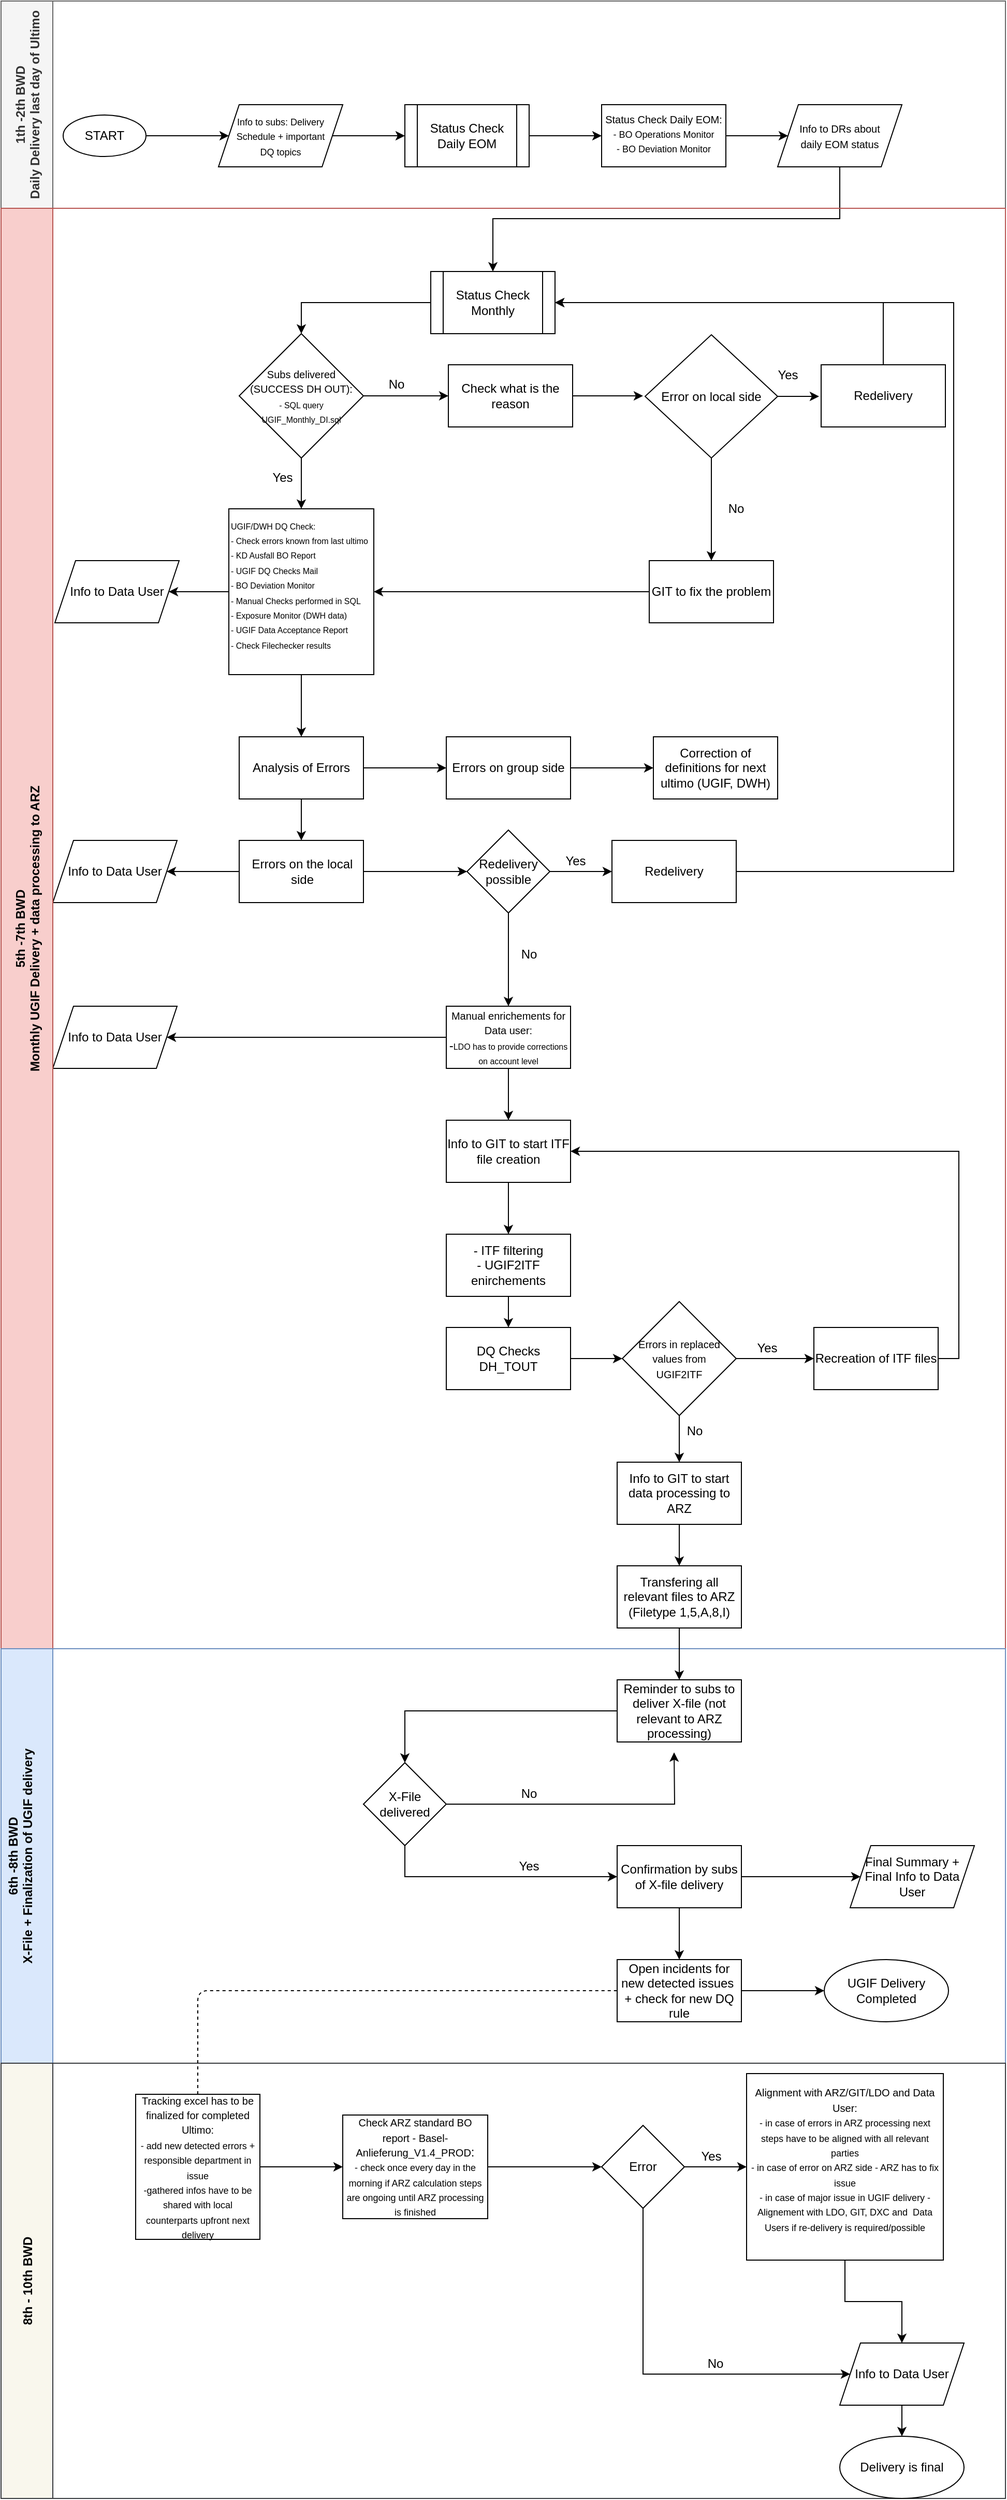<mxfile version="14.9.3" type="github" pages="2"><diagram id="7vvBXaq9ps-n91e-bT3k" name="Page-1"><mxGraphModel dx="2254" dy="755" grid="1" gridSize="10" guides="1" tooltips="1" connect="1" arrows="1" fold="1" page="1" pageScale="1" pageWidth="850" pageHeight="1100" math="0" shadow="0"><root><mxCell id="0"/><mxCell id="1" parent="0"/><mxCell id="EB3NOj1J5rYvV9L5yPNy-1" value="START" style="ellipse;whiteSpace=wrap;html=1;" vertex="1" parent="1"><mxGeometry x="10" y="110" width="80" height="40" as="geometry"/></mxCell><mxCell id="EB3NOj1J5rYvV9L5yPNy-3" value="" style="endArrow=classic;html=1;exitX=1;exitY=0.5;exitDx=0;exitDy=0;entryX=0;entryY=0.5;entryDx=0;entryDy=0;" edge="1" parent="1" source="EB3NOj1J5rYvV9L5yPNy-1"><mxGeometry width="50" height="50" relative="1" as="geometry"><mxPoint x="90" y="160" as="sourcePoint"/><mxPoint x="170" y="130" as="targetPoint"/></mxGeometry></mxCell><mxCell id="EB3NOj1J5rYvV9L5yPNy-17" value="" style="edgeStyle=orthogonalEdgeStyle;rounded=0;orthogonalLoop=1;jettySize=auto;html=1;" edge="1" parent="1" source="EB3NOj1J5rYvV9L5yPNy-5"><mxGeometry relative="1" as="geometry"><mxPoint x="710" y="130" as="targetPoint"/></mxGeometry></mxCell><mxCell id="EB3NOj1J5rYvV9L5yPNy-5" value="&lt;div&gt;&lt;font style=&quot;font-size: 10px&quot;&gt;&lt;br&gt;&lt;/font&gt;&lt;/div&gt;&lt;div&gt;&lt;font style=&quot;font-size: 10px&quot;&gt;Status Check Daily EOM:&lt;/font&gt;&lt;/div&gt;&lt;div&gt;&lt;font style=&quot;font-size: 9px&quot;&gt;- BO Operations Monitor&lt;/font&gt;&lt;/div&gt;&lt;div&gt;&lt;font style=&quot;font-size: 9px&quot;&gt;- BO Deviation Monitor&lt;br&gt;&lt;/font&gt;&lt;/div&gt;&lt;div&gt;&lt;font size=&quot;3&quot;&gt;&lt;br&gt;&lt;/font&gt;&lt;/div&gt;" style="rounded=0;whiteSpace=wrap;html=1;" vertex="1" parent="1"><mxGeometry x="530" y="100" width="120" height="60" as="geometry"/></mxCell><mxCell id="EB3NOj1J5rYvV9L5yPNy-24" value="1th -2th BWD&#xA;Daily Delivery last day of Ultimo" style="swimlane;horizontal=0;startSize=50;fillColor=#f5f5f5;strokeColor=#666666;fontColor=#333333;" vertex="1" parent="1"><mxGeometry x="-50" width="970" height="200" as="geometry"/></mxCell><mxCell id="EB3NOj1J5rYvV9L5yPNy-55" style="edgeStyle=orthogonalEdgeStyle;rounded=0;orthogonalLoop=1;jettySize=auto;html=1;entryX=0.5;entryY=0;entryDx=0;entryDy=0;" edge="1" parent="1" source="EB3NOj1J5rYvV9L5yPNy-25" target="EB3NOj1J5rYvV9L5yPNy-54"><mxGeometry relative="1" as="geometry"><Array as="points"><mxPoint x="760" y="210"/><mxPoint x="425" y="210"/></Array></mxGeometry></mxCell><mxCell id="EB3NOj1J5rYvV9L5yPNy-25" value="&lt;div&gt;&lt;font style=&quot;font-size: 10px&quot;&gt;Info to DRs about &lt;br&gt;&lt;/font&gt;&lt;/div&gt;&lt;div&gt;&lt;font style=&quot;font-size: 10px&quot;&gt;daily EOM status&lt;/font&gt;&lt;/div&gt;" style="shape=parallelogram;perimeter=parallelogramPerimeter;whiteSpace=wrap;html=1;fixedSize=1;" vertex="1" parent="1"><mxGeometry x="700" y="100" width="120" height="60" as="geometry"/></mxCell><mxCell id="EB3NOj1J5rYvV9L5yPNy-58" style="edgeStyle=orthogonalEdgeStyle;rounded=0;orthogonalLoop=1;jettySize=auto;html=1;entryX=0;entryY=0.5;entryDx=0;entryDy=0;" edge="1" parent="1" source="EB3NOj1J5rYvV9L5yPNy-27" target="EB3NOj1J5rYvV9L5yPNy-57"><mxGeometry relative="1" as="geometry"/></mxCell><mxCell id="EB3NOj1J5rYvV9L5yPNy-27" value="&lt;div&gt;&lt;font style=&quot;font-size: 9px&quot;&gt;Info to subs: Delivery Schedule + important&lt;/font&gt;&lt;/div&gt;&lt;div&gt;&lt;font style=&quot;font-size: 9px&quot;&gt; DQ topics&lt;/font&gt;&lt;/div&gt;" style="shape=parallelogram;perimeter=parallelogramPerimeter;whiteSpace=wrap;html=1;fixedSize=1;" vertex="1" parent="1"><mxGeometry x="160" y="100" width="120" height="60" as="geometry"/></mxCell><mxCell id="EB3NOj1J5rYvV9L5yPNy-50" value="" style="edgeStyle=orthogonalEdgeStyle;rounded=0;orthogonalLoop=1;jettySize=auto;html=1;" edge="1" parent="1" source="EB3NOj1J5rYvV9L5yPNy-35" target="EB3NOj1J5rYvV9L5yPNy-38"><mxGeometry relative="1" as="geometry"/></mxCell><mxCell id="EB3NOj1J5rYvV9L5yPNy-90" style="edgeStyle=orthogonalEdgeStyle;rounded=0;orthogonalLoop=1;jettySize=auto;html=1;entryX=0.5;entryY=0;entryDx=0;entryDy=0;" edge="1" parent="1" source="EB3NOj1J5rYvV9L5yPNy-35" target="EB3NOj1J5rYvV9L5yPNy-86"><mxGeometry relative="1" as="geometry"/></mxCell><mxCell id="EB3NOj1J5rYvV9L5yPNy-35" value="&lt;div align=&quot;left&quot;&gt;&lt;font style=&quot;font-size: 8px&quot;&gt;UGIF/DWH DQ Check:&lt;/font&gt;&lt;/div&gt;&lt;div align=&quot;left&quot;&gt;&lt;font style=&quot;font-size: 8px&quot;&gt;- Check errors known from last ultimo&lt;/font&gt;&lt;/div&gt;&lt;div align=&quot;left&quot;&gt;&lt;font style=&quot;font-size: 8px&quot;&gt;- KD Ausfall BO Report&lt;/font&gt;&lt;/div&gt;&lt;div align=&quot;left&quot;&gt;&lt;font style=&quot;font-size: 8px&quot;&gt;- UGIF DQ Checks Mail&lt;/font&gt;&lt;/div&gt;&lt;div align=&quot;left&quot;&gt;&lt;font style=&quot;font-size: 8px&quot;&gt;- BO Deviation Monitor&lt;/font&gt;&lt;/div&gt;&lt;div align=&quot;left&quot;&gt;&lt;font style=&quot;font-size: 8px&quot;&gt;- Manual Checks performed in SQL&lt;/font&gt;&lt;/div&gt;&lt;div align=&quot;left&quot;&gt;&lt;font style=&quot;font-size: 8px&quot;&gt;- Exposure Monitor (DWH data)&lt;/font&gt;&lt;/div&gt;&lt;div align=&quot;left&quot;&gt;&lt;font style=&quot;font-size: 8px&quot;&gt;- UGIF Data Acceptance Report&lt;/font&gt;&lt;/div&gt;&lt;div align=&quot;left&quot;&gt;&lt;font style=&quot;font-size: 8px&quot;&gt;- Check Filechecker results&lt;/font&gt;&lt;br&gt;&lt;/div&gt;&lt;div align=&quot;left&quot;&gt;&lt;br&gt;&lt;/div&gt;" style="rounded=0;whiteSpace=wrap;html=1;align=left;" vertex="1" parent="1"><mxGeometry x="170" y="490" width="140" height="160" as="geometry"/></mxCell><mxCell id="EB3NOj1J5rYvV9L5yPNy-37" value="Yes" style="text;html=1;strokeColor=none;fillColor=none;align=center;verticalAlign=middle;whiteSpace=wrap;rounded=0;" vertex="1" parent="1"><mxGeometry x="202" y="450" width="40" height="20" as="geometry"/></mxCell><mxCell id="EB3NOj1J5rYvV9L5yPNy-38" value="Info to Data User" style="shape=parallelogram;perimeter=parallelogramPerimeter;whiteSpace=wrap;html=1;fixedSize=1;" vertex="1" parent="1"><mxGeometry x="2" y="540" width="120" height="60" as="geometry"/></mxCell><mxCell id="EB3NOj1J5rYvV9L5yPNy-46" value="" style="edgeStyle=orthogonalEdgeStyle;rounded=0;orthogonalLoop=1;jettySize=auto;html=1;" edge="1" parent="1" source="EB3NOj1J5rYvV9L5yPNy-42" target="EB3NOj1J5rYvV9L5yPNy-35"><mxGeometry relative="1" as="geometry"/></mxCell><mxCell id="EB3NOj1J5rYvV9L5yPNy-61" value="" style="edgeStyle=orthogonalEdgeStyle;rounded=0;orthogonalLoop=1;jettySize=auto;html=1;" edge="1" parent="1" source="EB3NOj1J5rYvV9L5yPNy-42" target="EB3NOj1J5rYvV9L5yPNy-60"><mxGeometry relative="1" as="geometry"/></mxCell><mxCell id="EB3NOj1J5rYvV9L5yPNy-42" value="&lt;div&gt;&lt;font style=&quot;font-size: 10px&quot;&gt;Subs delivered (SUCCESS DH OUT):&lt;/font&gt;&lt;/div&gt;&lt;div&gt;&lt;font style=&quot;font-size: 8px&quot;&gt;- SQL query &lt;br&gt;&lt;/font&gt;&lt;/div&gt;&lt;div&gt;&lt;font style=&quot;font-size: 8px&quot;&gt;UGIF_Monthly_DI.sql&lt;/font&gt;&lt;/div&gt;" style="rhombus;whiteSpace=wrap;html=1;" vertex="1" parent="1"><mxGeometry x="180" y="321" width="120" height="120" as="geometry"/></mxCell><mxCell id="EB3NOj1J5rYvV9L5yPNy-56" style="edgeStyle=orthogonalEdgeStyle;rounded=0;orthogonalLoop=1;jettySize=auto;html=1;entryX=0.5;entryY=0;entryDx=0;entryDy=0;" edge="1" parent="1" source="EB3NOj1J5rYvV9L5yPNy-54" target="EB3NOj1J5rYvV9L5yPNy-42"><mxGeometry relative="1" as="geometry"/></mxCell><mxCell id="EB3NOj1J5rYvV9L5yPNy-54" value="&lt;font style=&quot;font-size: 12px&quot;&gt;Status Check Monthly&lt;br&gt;&lt;/font&gt;" style="shape=process;whiteSpace=wrap;html=1;backgroundOutline=1;" vertex="1" parent="1"><mxGeometry x="365" y="261" width="120" height="60" as="geometry"/></mxCell><mxCell id="EB3NOj1J5rYvV9L5yPNy-59" style="edgeStyle=orthogonalEdgeStyle;rounded=0;orthogonalLoop=1;jettySize=auto;html=1;entryX=0;entryY=0.5;entryDx=0;entryDy=0;" edge="1" parent="1" source="EB3NOj1J5rYvV9L5yPNy-57" target="EB3NOj1J5rYvV9L5yPNy-5"><mxGeometry relative="1" as="geometry"/></mxCell><mxCell id="EB3NOj1J5rYvV9L5yPNy-57" value="Status Check Daily EOM" style="shape=process;whiteSpace=wrap;html=1;backgroundOutline=1;" vertex="1" parent="1"><mxGeometry x="340" y="100" width="120" height="60" as="geometry"/></mxCell><mxCell id="EB3NOj1J5rYvV9L5yPNy-69" style="edgeStyle=orthogonalEdgeStyle;rounded=0;orthogonalLoop=1;jettySize=auto;html=1;" edge="1" parent="1" source="EB3NOj1J5rYvV9L5yPNy-60"><mxGeometry relative="1" as="geometry"><mxPoint x="570" y="381" as="targetPoint"/></mxGeometry></mxCell><mxCell id="EB3NOj1J5rYvV9L5yPNy-60" value="Check what is the reason" style="whiteSpace=wrap;html=1;" vertex="1" parent="1"><mxGeometry x="382" y="351" width="120" height="60" as="geometry"/></mxCell><mxCell id="EB3NOj1J5rYvV9L5yPNy-70" style="edgeStyle=orthogonalEdgeStyle;rounded=0;orthogonalLoop=1;jettySize=auto;html=1;" edge="1" parent="1" source="EB3NOj1J5rYvV9L5yPNy-62"><mxGeometry relative="1" as="geometry"><mxPoint x="740" y="381.5" as="targetPoint"/></mxGeometry></mxCell><mxCell id="EB3NOj1J5rYvV9L5yPNy-73" value="" style="edgeStyle=orthogonalEdgeStyle;rounded=0;orthogonalLoop=1;jettySize=auto;html=1;" edge="1" parent="1" source="EB3NOj1J5rYvV9L5yPNy-62" target="EB3NOj1J5rYvV9L5yPNy-72"><mxGeometry relative="1" as="geometry"/></mxCell><mxCell id="EB3NOj1J5rYvV9L5yPNy-62" value="Error on local side" style="rhombus;whiteSpace=wrap;html=1;" vertex="1" parent="1"><mxGeometry x="572" y="322" width="128" height="119" as="geometry"/></mxCell><mxCell id="EB3NOj1J5rYvV9L5yPNy-68" style="edgeStyle=orthogonalEdgeStyle;rounded=0;orthogonalLoop=1;jettySize=auto;html=1;entryX=1;entryY=0.5;entryDx=0;entryDy=0;exitX=0.5;exitY=0;exitDx=0;exitDy=0;" edge="1" parent="1" source="EB3NOj1J5rYvV9L5yPNy-66" target="EB3NOj1J5rYvV9L5yPNy-54"><mxGeometry relative="1" as="geometry"/></mxCell><mxCell id="EB3NOj1J5rYvV9L5yPNy-66" value="Redelivery" style="whiteSpace=wrap;html=1;" vertex="1" parent="1"><mxGeometry x="742" y="351" width="120" height="60" as="geometry"/></mxCell><mxCell id="EB3NOj1J5rYvV9L5yPNy-71" value="Yes" style="text;html=1;strokeColor=none;fillColor=none;align=center;verticalAlign=middle;whiteSpace=wrap;rounded=0;" vertex="1" parent="1"><mxGeometry x="690" y="351" width="40" height="20" as="geometry"/></mxCell><mxCell id="EB3NOj1J5rYvV9L5yPNy-79" style="edgeStyle=orthogonalEdgeStyle;rounded=0;orthogonalLoop=1;jettySize=auto;html=1;entryX=1;entryY=0.5;entryDx=0;entryDy=0;" edge="1" parent="1" source="EB3NOj1J5rYvV9L5yPNy-72" target="EB3NOj1J5rYvV9L5yPNy-35"><mxGeometry relative="1" as="geometry"/></mxCell><mxCell id="EB3NOj1J5rYvV9L5yPNy-72" value="GIT to fix the problem" style="whiteSpace=wrap;html=1;" vertex="1" parent="1"><mxGeometry x="576" y="540" width="120" height="60" as="geometry"/></mxCell><mxCell id="EB3NOj1J5rYvV9L5yPNy-74" value="No" style="text;html=1;strokeColor=none;fillColor=none;align=center;verticalAlign=middle;whiteSpace=wrap;rounded=0;" vertex="1" parent="1"><mxGeometry x="640" y="480" width="40" height="20" as="geometry"/></mxCell><mxCell id="EB3NOj1J5rYvV9L5yPNy-75" value="No" style="text;html=1;strokeColor=none;fillColor=none;align=center;verticalAlign=middle;whiteSpace=wrap;rounded=0;" vertex="1" parent="1"><mxGeometry x="312" y="360" width="40" height="20" as="geometry"/></mxCell><mxCell id="EB3NOj1J5rYvV9L5yPNy-89" value="" style="edgeStyle=orthogonalEdgeStyle;rounded=0;orthogonalLoop=1;jettySize=auto;html=1;" edge="1" parent="1" source="EB3NOj1J5rYvV9L5yPNy-86" target="EB3NOj1J5rYvV9L5yPNy-88"><mxGeometry relative="1" as="geometry"/></mxCell><mxCell id="EB3NOj1J5rYvV9L5yPNy-100" value="" style="edgeStyle=orthogonalEdgeStyle;rounded=0;orthogonalLoop=1;jettySize=auto;html=1;" edge="1" parent="1" source="EB3NOj1J5rYvV9L5yPNy-86" target="EB3NOj1J5rYvV9L5yPNy-99"><mxGeometry relative="1" as="geometry"/></mxCell><mxCell id="EB3NOj1J5rYvV9L5yPNy-86" value="&lt;div align=&quot;center&quot;&gt;Analysis of Errors&lt;/div&gt;" style="whiteSpace=wrap;html=1;rounded=0;align=center;" vertex="1" parent="1"><mxGeometry x="180" y="710" width="120" height="60" as="geometry"/></mxCell><mxCell id="EB3NOj1J5rYvV9L5yPNy-92" value="" style="edgeStyle=orthogonalEdgeStyle;rounded=0;orthogonalLoop=1;jettySize=auto;html=1;" edge="1" parent="1" source="EB3NOj1J5rYvV9L5yPNy-88" target="EB3NOj1J5rYvV9L5yPNy-91"><mxGeometry relative="1" as="geometry"/></mxCell><mxCell id="EB3NOj1J5rYvV9L5yPNy-106" value="" style="edgeStyle=orthogonalEdgeStyle;rounded=0;orthogonalLoop=1;jettySize=auto;html=1;" edge="1" parent="1" source="EB3NOj1J5rYvV9L5yPNy-88" target="EB3NOj1J5rYvV9L5yPNy-105"><mxGeometry relative="1" as="geometry"/></mxCell><mxCell id="EB3NOj1J5rYvV9L5yPNy-88" value="&lt;div align=&quot;center&quot;&gt;Errors on the local side&lt;br&gt;&lt;/div&gt;" style="whiteSpace=wrap;html=1;rounded=0;align=left;" vertex="1" parent="1"><mxGeometry x="180" y="810" width="120" height="60" as="geometry"/></mxCell><mxCell id="EB3NOj1J5rYvV9L5yPNy-96" value="" style="edgeStyle=orthogonalEdgeStyle;rounded=0;orthogonalLoop=1;jettySize=auto;html=1;" edge="1" parent="1" source="EB3NOj1J5rYvV9L5yPNy-91" target="EB3NOj1J5rYvV9L5yPNy-95"><mxGeometry relative="1" as="geometry"/></mxCell><mxCell id="EB3NOj1J5rYvV9L5yPNy-108" value="" style="edgeStyle=orthogonalEdgeStyle;rounded=0;orthogonalLoop=1;jettySize=auto;html=1;" edge="1" parent="1" source="EB3NOj1J5rYvV9L5yPNy-91" target="EB3NOj1J5rYvV9L5yPNy-107"><mxGeometry relative="1" as="geometry"/></mxCell><mxCell id="EB3NOj1J5rYvV9L5yPNy-91" value="&lt;div align=&quot;center&quot;&gt;Redelivery&lt;/div&gt;&lt;div align=&quot;center&quot;&gt;possible&lt;br&gt;&lt;/div&gt;" style="rhombus;whiteSpace=wrap;html=1;rounded=0;align=center;" vertex="1" parent="1"><mxGeometry x="400" y="800" width="80" height="80" as="geometry"/></mxCell><mxCell id="EB3NOj1J5rYvV9L5yPNy-97" style="edgeStyle=orthogonalEdgeStyle;rounded=0;orthogonalLoop=1;jettySize=auto;html=1;entryX=1;entryY=0.5;entryDx=0;entryDy=0;exitX=1;exitY=0.5;exitDx=0;exitDy=0;" edge="1" parent="1" source="EB3NOj1J5rYvV9L5yPNy-95" target="EB3NOj1J5rYvV9L5yPNy-54"><mxGeometry relative="1" as="geometry"><Array as="points"><mxPoint x="870" y="840"/><mxPoint x="870" y="291"/></Array></mxGeometry></mxCell><mxCell id="EB3NOj1J5rYvV9L5yPNy-95" value="Redelivery" style="whiteSpace=wrap;html=1;rounded=0;" vertex="1" parent="1"><mxGeometry x="540" y="810" width="120" height="60" as="geometry"/></mxCell><mxCell id="EB3NOj1J5rYvV9L5yPNy-98" value="Yes" style="text;html=1;strokeColor=none;fillColor=none;align=center;verticalAlign=middle;whiteSpace=wrap;rounded=0;" vertex="1" parent="1"><mxGeometry x="485" y="820" width="40" height="20" as="geometry"/></mxCell><mxCell id="EB3NOj1J5rYvV9L5yPNy-104" value="" style="edgeStyle=orthogonalEdgeStyle;rounded=0;orthogonalLoop=1;jettySize=auto;html=1;" edge="1" parent="1" source="EB3NOj1J5rYvV9L5yPNy-99" target="EB3NOj1J5rYvV9L5yPNy-103"><mxGeometry relative="1" as="geometry"/></mxCell><mxCell id="EB3NOj1J5rYvV9L5yPNy-99" value="Errors on group side" style="whiteSpace=wrap;html=1;rounded=0;" vertex="1" parent="1"><mxGeometry x="380" y="710" width="120" height="60" as="geometry"/></mxCell><mxCell id="EB3NOj1J5rYvV9L5yPNy-103" value="Correction of definitions for next ultimo (UGIF, DWH)" style="whiteSpace=wrap;html=1;rounded=0;" vertex="1" parent="1"><mxGeometry x="580" y="710" width="120" height="60" as="geometry"/></mxCell><mxCell id="EB3NOj1J5rYvV9L5yPNy-105" value="&lt;div align=&quot;center&quot;&gt;Info to Data User&lt;/div&gt;" style="shape=parallelogram;perimeter=parallelogramPerimeter;whiteSpace=wrap;html=1;fixedSize=1;rounded=0;align=center;" vertex="1" parent="1"><mxGeometry y="810" width="120" height="60" as="geometry"/></mxCell><mxCell id="EB3NOj1J5rYvV9L5yPNy-110" value="" style="edgeStyle=orthogonalEdgeStyle;rounded=0;orthogonalLoop=1;jettySize=auto;html=1;" edge="1" parent="1" source="EB3NOj1J5rYvV9L5yPNy-107" target="EB3NOj1J5rYvV9L5yPNy-109"><mxGeometry relative="1" as="geometry"/></mxCell><mxCell id="EB3NOj1J5rYvV9L5yPNy-113" value="" style="edgeStyle=orthogonalEdgeStyle;rounded=0;orthogonalLoop=1;jettySize=auto;html=1;" edge="1" parent="1" source="EB3NOj1J5rYvV9L5yPNy-107" target="EB3NOj1J5rYvV9L5yPNy-112"><mxGeometry relative="1" as="geometry"/></mxCell><mxCell id="EB3NOj1J5rYvV9L5yPNy-107" value="&lt;div&gt;&lt;font style=&quot;font-size: 10px&quot;&gt;Manual enrichements for Data user:&lt;/font&gt;&lt;/div&gt;&lt;div&gt;-&lt;font style=&quot;font-size: 8px&quot;&gt;LDO has to provide corrections on account level&lt;/font&gt;&lt;br&gt;&lt;/div&gt;" style="whiteSpace=wrap;html=1;rounded=0;" vertex="1" parent="1"><mxGeometry x="380" y="970" width="120" height="60" as="geometry"/></mxCell><mxCell id="EB3NOj1J5rYvV9L5yPNy-109" value="&lt;div align=&quot;center&quot;&gt;Info to Data User&lt;/div&gt;" style="shape=parallelogram;perimeter=parallelogramPerimeter;whiteSpace=wrap;html=1;fixedSize=1;rounded=0;" vertex="1" parent="1"><mxGeometry y="970" width="120" height="60" as="geometry"/></mxCell><mxCell id="EB3NOj1J5rYvV9L5yPNy-111" value="&#xA;5th -7th BWD&#xA;Monthly UGIF Delivery + data processing to ARZ&#xA;" style="swimlane;horizontal=0;startSize=50;fillColor=#f8cecc;strokeColor=#b85450;" vertex="1" parent="1"><mxGeometry x="-50" y="200" width="970" height="1390" as="geometry"/></mxCell><mxCell id="EB3NOj1J5rYvV9L5yPNy-115" value="" style="edgeStyle=orthogonalEdgeStyle;rounded=0;orthogonalLoop=1;jettySize=auto;html=1;" edge="1" parent="EB3NOj1J5rYvV9L5yPNy-111" source="EB3NOj1J5rYvV9L5yPNy-112" target="EB3NOj1J5rYvV9L5yPNy-114"><mxGeometry relative="1" as="geometry"/></mxCell><mxCell id="EB3NOj1J5rYvV9L5yPNy-112" value="&lt;div align=&quot;center&quot;&gt;Info to GIT to start ITF file creation&lt;/div&gt;" style="whiteSpace=wrap;html=1;rounded=0;align=center;" vertex="1" parent="EB3NOj1J5rYvV9L5yPNy-111"><mxGeometry x="430" y="880" width="120" height="60" as="geometry"/></mxCell><mxCell id="EB3NOj1J5rYvV9L5yPNy-117" value="" style="edgeStyle=orthogonalEdgeStyle;rounded=0;orthogonalLoop=1;jettySize=auto;html=1;" edge="1" parent="EB3NOj1J5rYvV9L5yPNy-111" source="EB3NOj1J5rYvV9L5yPNy-114" target="EB3NOj1J5rYvV9L5yPNy-116"><mxGeometry relative="1" as="geometry"/></mxCell><mxCell id="EB3NOj1J5rYvV9L5yPNy-114" value="&lt;div&gt;- ITF filtering&lt;/div&gt;&lt;div&gt;- UGIF2ITF enirchements&lt;br&gt;&lt;/div&gt;" style="whiteSpace=wrap;html=1;rounded=0;" vertex="1" parent="EB3NOj1J5rYvV9L5yPNy-111"><mxGeometry x="430" y="990" width="120" height="60" as="geometry"/></mxCell><mxCell id="EB3NOj1J5rYvV9L5yPNy-119" value="" style="edgeStyle=orthogonalEdgeStyle;rounded=0;orthogonalLoop=1;jettySize=auto;html=1;" edge="1" parent="EB3NOj1J5rYvV9L5yPNy-111" source="EB3NOj1J5rYvV9L5yPNy-116" target="EB3NOj1J5rYvV9L5yPNy-118"><mxGeometry relative="1" as="geometry"/></mxCell><mxCell id="EB3NOj1J5rYvV9L5yPNy-116" value="DQ Checks DH_TOUT" style="whiteSpace=wrap;html=1;rounded=0;" vertex="1" parent="EB3NOj1J5rYvV9L5yPNy-111"><mxGeometry x="430" y="1080" width="120" height="60" as="geometry"/></mxCell><mxCell id="EB3NOj1J5rYvV9L5yPNy-121" value="" style="edgeStyle=orthogonalEdgeStyle;rounded=0;orthogonalLoop=1;jettySize=auto;html=1;" edge="1" parent="EB3NOj1J5rYvV9L5yPNy-111" source="EB3NOj1J5rYvV9L5yPNy-118" target="EB3NOj1J5rYvV9L5yPNy-120"><mxGeometry relative="1" as="geometry"/></mxCell><mxCell id="EB3NOj1J5rYvV9L5yPNy-126" value="" style="edgeStyle=orthogonalEdgeStyle;rounded=0;orthogonalLoop=1;jettySize=auto;html=1;" edge="1" parent="EB3NOj1J5rYvV9L5yPNy-111" source="EB3NOj1J5rYvV9L5yPNy-118" target="EB3NOj1J5rYvV9L5yPNy-125"><mxGeometry relative="1" as="geometry"/></mxCell><mxCell id="EB3NOj1J5rYvV9L5yPNy-118" value="&lt;div&gt;&lt;font style=&quot;font-size: 10px&quot;&gt;Errors in replaced values from &lt;br&gt;&lt;/font&gt;&lt;/div&gt;&lt;div&gt;&lt;font style=&quot;font-size: 10px&quot;&gt;UGIF2ITF&lt;/font&gt;&lt;/div&gt;" style="rhombus;whiteSpace=wrap;html=1;rounded=0;" vertex="1" parent="EB3NOj1J5rYvV9L5yPNy-111"><mxGeometry x="600" y="1055" width="110" height="110" as="geometry"/></mxCell><mxCell id="EB3NOj1J5rYvV9L5yPNy-122" style="edgeStyle=orthogonalEdgeStyle;rounded=0;orthogonalLoop=1;jettySize=auto;html=1;entryX=1;entryY=0.5;entryDx=0;entryDy=0;exitX=1;exitY=0.5;exitDx=0;exitDy=0;" edge="1" parent="EB3NOj1J5rYvV9L5yPNy-111" source="EB3NOj1J5rYvV9L5yPNy-120" target="EB3NOj1J5rYvV9L5yPNy-112"><mxGeometry relative="1" as="geometry"/></mxCell><mxCell id="EB3NOj1J5rYvV9L5yPNy-120" value="Recreation of ITF files" style="whiteSpace=wrap;html=1;rounded=0;" vertex="1" parent="EB3NOj1J5rYvV9L5yPNy-111"><mxGeometry x="785" y="1080" width="120" height="60" as="geometry"/></mxCell><mxCell id="EB3NOj1J5rYvV9L5yPNy-130" value="" style="edgeStyle=orthogonalEdgeStyle;rounded=0;orthogonalLoop=1;jettySize=auto;html=1;" edge="1" parent="EB3NOj1J5rYvV9L5yPNy-111" source="EB3NOj1J5rYvV9L5yPNy-125" target="EB3NOj1J5rYvV9L5yPNy-129"><mxGeometry relative="1" as="geometry"/></mxCell><mxCell id="EB3NOj1J5rYvV9L5yPNy-125" value="Info to GIT to start data processing to ARZ" style="whiteSpace=wrap;html=1;rounded=0;" vertex="1" parent="EB3NOj1J5rYvV9L5yPNy-111"><mxGeometry x="595" y="1210" width="120" height="60" as="geometry"/></mxCell><mxCell id="EB3NOj1J5rYvV9L5yPNy-127" value="No" style="text;html=1;strokeColor=none;fillColor=none;align=center;verticalAlign=middle;whiteSpace=wrap;rounded=0;" vertex="1" parent="EB3NOj1J5rYvV9L5yPNy-111"><mxGeometry x="490" y="710" width="40" height="20" as="geometry"/></mxCell><mxCell id="EB3NOj1J5rYvV9L5yPNy-129" value="Transfering all relevant files to ARZ (Filetype 1,5,A,8,I)" style="whiteSpace=wrap;html=1;rounded=0;" vertex="1" parent="EB3NOj1J5rYvV9L5yPNy-111"><mxGeometry x="595" y="1310" width="120" height="60" as="geometry"/></mxCell><mxCell id="EB3NOj1J5rYvV9L5yPNy-123" value="Yes" style="text;html=1;strokeColor=none;fillColor=none;align=center;verticalAlign=middle;whiteSpace=wrap;rounded=0;" vertex="1" parent="1"><mxGeometry x="670" y="1290" width="40" height="20" as="geometry"/></mxCell><mxCell id="EB3NOj1J5rYvV9L5yPNy-128" value="No" style="text;html=1;strokeColor=none;fillColor=none;align=center;verticalAlign=middle;whiteSpace=wrap;rounded=0;" vertex="1" parent="1"><mxGeometry x="600" y="1370" width="40" height="20" as="geometry"/></mxCell><mxCell id="EB3NOj1J5rYvV9L5yPNy-131" value="6th -8th BWD&#xA;X-File + Finalization of UGIF delivery&#xA;" style="swimlane;horizontal=0;startSize=50;fillColor=#dae8fc;strokeColor=#6c8ebf;" vertex="1" parent="1"><mxGeometry x="-50" y="1590" width="970" height="400" as="geometry"/></mxCell><mxCell id="EB3NOj1J5rYvV9L5yPNy-137" value="" style="edgeStyle=orthogonalEdgeStyle;rounded=0;orthogonalLoop=1;jettySize=auto;html=1;" edge="1" parent="EB3NOj1J5rYvV9L5yPNy-131" source="EB3NOj1J5rYvV9L5yPNy-132" target="EB3NOj1J5rYvV9L5yPNy-136"><mxGeometry relative="1" as="geometry"/></mxCell><mxCell id="EB3NOj1J5rYvV9L5yPNy-132" value="Reminder to subs to deliver X-file (not relevant to ARZ processing)" style="whiteSpace=wrap;html=1;rounded=0;" vertex="1" parent="EB3NOj1J5rYvV9L5yPNy-131"><mxGeometry x="595" y="30" width="120" height="60" as="geometry"/></mxCell><mxCell id="EB3NOj1J5rYvV9L5yPNy-144" value="" style="edgeStyle=orthogonalEdgeStyle;rounded=0;orthogonalLoop=1;jettySize=auto;html=1;" edge="1" parent="EB3NOj1J5rYvV9L5yPNy-131" source="EB3NOj1J5rYvV9L5yPNy-134" target="EB3NOj1J5rYvV9L5yPNy-143"><mxGeometry relative="1" as="geometry"/></mxCell><mxCell id="EB3NOj1J5rYvV9L5yPNy-146" value="" style="edgeStyle=orthogonalEdgeStyle;rounded=0;orthogonalLoop=1;jettySize=auto;html=1;" edge="1" parent="EB3NOj1J5rYvV9L5yPNy-131" source="EB3NOj1J5rYvV9L5yPNy-134" target="EB3NOj1J5rYvV9L5yPNy-145"><mxGeometry relative="1" as="geometry"/></mxCell><mxCell id="EB3NOj1J5rYvV9L5yPNy-134" value="Confirmation by subs of X-file delivery" style="whiteSpace=wrap;html=1;rounded=0;" vertex="1" parent="EB3NOj1J5rYvV9L5yPNy-131"><mxGeometry x="595" y="190" width="120" height="60" as="geometry"/></mxCell><mxCell id="EB3NOj1J5rYvV9L5yPNy-138" style="edgeStyle=orthogonalEdgeStyle;rounded=0;orthogonalLoop=1;jettySize=auto;html=1;entryX=0;entryY=0.5;entryDx=0;entryDy=0;exitX=0.5;exitY=1;exitDx=0;exitDy=0;" edge="1" parent="EB3NOj1J5rYvV9L5yPNy-131" source="EB3NOj1J5rYvV9L5yPNy-136" target="EB3NOj1J5rYvV9L5yPNy-134"><mxGeometry relative="1" as="geometry"/></mxCell><mxCell id="EB3NOj1J5rYvV9L5yPNy-136" value="X-File delivered" style="rhombus;whiteSpace=wrap;html=1;rounded=0;" vertex="1" parent="EB3NOj1J5rYvV9L5yPNy-131"><mxGeometry x="350" y="110" width="80" height="80" as="geometry"/></mxCell><mxCell id="EB3NOj1J5rYvV9L5yPNy-142" value="No" style="text;html=1;strokeColor=none;fillColor=none;align=center;verticalAlign=middle;whiteSpace=wrap;rounded=0;" vertex="1" parent="EB3NOj1J5rYvV9L5yPNy-131"><mxGeometry x="490" y="130" width="40" height="20" as="geometry"/></mxCell><mxCell id="EB3NOj1J5rYvV9L5yPNy-143" value="Final Summary + Final Info to Data User" style="shape=parallelogram;perimeter=parallelogramPerimeter;whiteSpace=wrap;html=1;fixedSize=1;rounded=0;" vertex="1" parent="EB3NOj1J5rYvV9L5yPNy-131"><mxGeometry x="820" y="190" width="120" height="60" as="geometry"/></mxCell><mxCell id="EB3NOj1J5rYvV9L5yPNy-148" value="" style="edgeStyle=orthogonalEdgeStyle;rounded=0;orthogonalLoop=1;jettySize=auto;html=1;" edge="1" parent="EB3NOj1J5rYvV9L5yPNy-131" source="EB3NOj1J5rYvV9L5yPNy-145" target="EB3NOj1J5rYvV9L5yPNy-147"><mxGeometry relative="1" as="geometry"/></mxCell><mxCell id="EB3NOj1J5rYvV9L5yPNy-145" value="Open incidents for new detected issues&amp;nbsp; + check for new DQ rule" style="whiteSpace=wrap;html=1;rounded=0;" vertex="1" parent="EB3NOj1J5rYvV9L5yPNy-131"><mxGeometry x="595" y="300" width="120" height="60" as="geometry"/></mxCell><mxCell id="EB3NOj1J5rYvV9L5yPNy-147" value="UGIF Delivery Completed" style="ellipse;whiteSpace=wrap;html=1;rounded=0;" vertex="1" parent="EB3NOj1J5rYvV9L5yPNy-131"><mxGeometry x="795" y="300" width="120" height="60" as="geometry"/></mxCell><mxCell id="EB3NOj1J5rYvV9L5yPNy-133" value="" style="edgeStyle=orthogonalEdgeStyle;rounded=0;orthogonalLoop=1;jettySize=auto;html=1;" edge="1" parent="1" source="EB3NOj1J5rYvV9L5yPNy-129" target="EB3NOj1J5rYvV9L5yPNy-132"><mxGeometry relative="1" as="geometry"/></mxCell><mxCell id="EB3NOj1J5rYvV9L5yPNy-139" value="Yes" style="text;html=1;strokeColor=none;fillColor=none;align=center;verticalAlign=middle;whiteSpace=wrap;rounded=0;" vertex="1" parent="1"><mxGeometry x="440" y="1790" width="40" height="20" as="geometry"/></mxCell><mxCell id="EB3NOj1J5rYvV9L5yPNy-141" style="edgeStyle=orthogonalEdgeStyle;rounded=0;orthogonalLoop=1;jettySize=auto;html=1;" edge="1" parent="1" source="EB3NOj1J5rYvV9L5yPNy-136"><mxGeometry relative="1" as="geometry"><mxPoint x="600" y="1690" as="targetPoint"/></mxGeometry></mxCell><mxCell id="EB3NOj1J5rYvV9L5yPNy-149" value="8th - 10th BWD" style="swimlane;horizontal=0;startSize=50;fillColor=#f9f7ed;strokeColor=#36393d;" vertex="1" parent="1"><mxGeometry x="-50" y="1990" width="970" height="420" as="geometry"/></mxCell><mxCell id="EB3NOj1J5rYvV9L5yPNy-154" value="" style="edgeStyle=orthogonalEdgeStyle;rounded=0;orthogonalLoop=1;jettySize=auto;html=1;" edge="1" parent="EB3NOj1J5rYvV9L5yPNy-149" source="EB3NOj1J5rYvV9L5yPNy-150" target="EB3NOj1J5rYvV9L5yPNy-153"><mxGeometry relative="1" as="geometry"/></mxCell><mxCell id="EB3NOj1J5rYvV9L5yPNy-150" value="&lt;div&gt;&lt;font style=&quot;font-size: 10px&quot;&gt;Tracking excel has to be finalized for completed Ultimo:&lt;/font&gt;&lt;/div&gt;&lt;div&gt;&lt;font style=&quot;font-size: 9px&quot;&gt;- add new detected errors + responsible department in issue&lt;/font&gt;&lt;/div&gt;&lt;div&gt;&lt;font style=&quot;font-size: 9px&quot;&gt;-gathered infos have to be shared with local counterparts upfront next delivery&lt;/font&gt;&lt;br&gt;&lt;/div&gt;" style="whiteSpace=wrap;html=1;rounded=0;" vertex="1" parent="EB3NOj1J5rYvV9L5yPNy-149"><mxGeometry x="130" y="30" width="120" height="140" as="geometry"/></mxCell><mxCell id="EB3NOj1J5rYvV9L5yPNy-156" value="" style="edgeStyle=orthogonalEdgeStyle;rounded=0;orthogonalLoop=1;jettySize=auto;html=1;" edge="1" parent="EB3NOj1J5rYvV9L5yPNy-149" source="EB3NOj1J5rYvV9L5yPNy-153" target="EB3NOj1J5rYvV9L5yPNy-155"><mxGeometry relative="1" as="geometry"/></mxCell><mxCell id="EB3NOj1J5rYvV9L5yPNy-153" value="&lt;div&gt;&lt;font style=&quot;font-size: 10px&quot;&gt;Check ARZ standard BO report - Basel-Anlieferung_V1.4_PROD&lt;/font&gt;:&lt;/div&gt;&lt;div&gt;&lt;font style=&quot;font-size: 9px&quot;&gt;- check once every day in the morning if ARZ calculation steps are ongoing until ARZ processing is finished&lt;/font&gt;&lt;br&gt;&lt;/div&gt;" style="whiteSpace=wrap;html=1;rounded=0;" vertex="1" parent="EB3NOj1J5rYvV9L5yPNy-149"><mxGeometry x="330" y="50" width="140" height="100" as="geometry"/></mxCell><mxCell id="EB3NOj1J5rYvV9L5yPNy-158" value="" style="edgeStyle=orthogonalEdgeStyle;rounded=0;orthogonalLoop=1;jettySize=auto;html=1;" edge="1" parent="EB3NOj1J5rYvV9L5yPNy-149" source="EB3NOj1J5rYvV9L5yPNy-155" target="EB3NOj1J5rYvV9L5yPNy-157"><mxGeometry relative="1" as="geometry"/></mxCell><mxCell id="EB3NOj1J5rYvV9L5yPNy-162" style="edgeStyle=orthogonalEdgeStyle;rounded=0;orthogonalLoop=1;jettySize=auto;html=1;entryX=0;entryY=0.5;entryDx=0;entryDy=0;exitX=0.5;exitY=1;exitDx=0;exitDy=0;" edge="1" parent="EB3NOj1J5rYvV9L5yPNy-149" source="EB3NOj1J5rYvV9L5yPNy-155" target="EB3NOj1J5rYvV9L5yPNy-160"><mxGeometry relative="1" as="geometry"><Array as="points"><mxPoint x="620" y="300"/></Array></mxGeometry></mxCell><mxCell id="EB3NOj1J5rYvV9L5yPNy-155" value="Error" style="rhombus;whiteSpace=wrap;html=1;rounded=0;" vertex="1" parent="EB3NOj1J5rYvV9L5yPNy-149"><mxGeometry x="580" y="60" width="80" height="80" as="geometry"/></mxCell><mxCell id="EB3NOj1J5rYvV9L5yPNy-161" value="" style="edgeStyle=orthogonalEdgeStyle;rounded=0;orthogonalLoop=1;jettySize=auto;html=1;" edge="1" parent="EB3NOj1J5rYvV9L5yPNy-149" source="EB3NOj1J5rYvV9L5yPNy-157" target="EB3NOj1J5rYvV9L5yPNy-160"><mxGeometry relative="1" as="geometry"/></mxCell><mxCell id="EB3NOj1J5rYvV9L5yPNy-157" value="&lt;div&gt;&lt;font style=&quot;font-size: 10px&quot;&gt;Alignment with ARZ/GIT/LDO and Data User:&lt;/font&gt;&lt;/div&gt;&lt;div align=&quot;center&quot;&gt;&lt;font style=&quot;font-size: 9px&quot;&gt;- in case of errors in ARZ processing next steps have to be aligned with all relevant parties&lt;/font&gt;&lt;/div&gt;&lt;div align=&quot;center&quot;&gt;&lt;font style=&quot;font-size: 9px&quot;&gt;- in case of error on ARZ side - ARZ has to fix issue&lt;/font&gt;&lt;/div&gt;&lt;div align=&quot;center&quot;&gt;&lt;font style=&quot;font-size: 9px&quot;&gt;- in case of major issue in UGIF delivery - Alignement with LDO, GIT, DXC and&amp;nbsp; Data Users if re-delivery is required/possible&lt;/font&gt;&lt;/div&gt;&lt;div&gt;&lt;br&gt;&lt;/div&gt;" style="whiteSpace=wrap;html=1;rounded=0;" vertex="1" parent="EB3NOj1J5rYvV9L5yPNy-149"><mxGeometry x="720" y="10" width="190" height="180" as="geometry"/></mxCell><mxCell id="EB3NOj1J5rYvV9L5yPNy-166" value="" style="edgeStyle=orthogonalEdgeStyle;rounded=0;orthogonalLoop=1;jettySize=auto;html=1;" edge="1" parent="EB3NOj1J5rYvV9L5yPNy-149" source="EB3NOj1J5rYvV9L5yPNy-160" target="EB3NOj1J5rYvV9L5yPNy-165"><mxGeometry relative="1" as="geometry"/></mxCell><mxCell id="EB3NOj1J5rYvV9L5yPNy-160" value="Info to Data User" style="shape=parallelogram;perimeter=parallelogramPerimeter;whiteSpace=wrap;html=1;fixedSize=1;rounded=0;" vertex="1" parent="EB3NOj1J5rYvV9L5yPNy-149"><mxGeometry x="810" y="270" width="120" height="60" as="geometry"/></mxCell><mxCell id="EB3NOj1J5rYvV9L5yPNy-164" value="No" style="text;html=1;strokeColor=none;fillColor=none;align=center;verticalAlign=middle;whiteSpace=wrap;rounded=0;" vertex="1" parent="EB3NOj1J5rYvV9L5yPNy-149"><mxGeometry x="670" y="280" width="40" height="20" as="geometry"/></mxCell><mxCell id="EB3NOj1J5rYvV9L5yPNy-165" value="Delivery is final" style="ellipse;whiteSpace=wrap;html=1;rounded=0;" vertex="1" parent="EB3NOj1J5rYvV9L5yPNy-149"><mxGeometry x="810" y="360" width="120" height="60" as="geometry"/></mxCell><mxCell id="EB3NOj1J5rYvV9L5yPNy-152" value="" style="endArrow=none;dashed=1;html=1;entryX=0;entryY=0.5;entryDx=0;entryDy=0;exitX=0.5;exitY=0;exitDx=0;exitDy=0;" edge="1" parent="1" source="EB3NOj1J5rYvV9L5yPNy-150" target="EB3NOj1J5rYvV9L5yPNy-145"><mxGeometry width="50" height="50" relative="1" as="geometry"><mxPoint x="400" y="1920" as="sourcePoint"/><mxPoint x="450" y="1870" as="targetPoint"/><Array as="points"><mxPoint x="140" y="1920"/></Array></mxGeometry></mxCell><mxCell id="EB3NOj1J5rYvV9L5yPNy-159" value="Yes" style="text;html=1;strokeColor=none;fillColor=none;align=center;verticalAlign=middle;whiteSpace=wrap;rounded=0;" vertex="1" parent="1"><mxGeometry x="616" y="2070" width="40" height="20" as="geometry"/></mxCell></root></mxGraphModel></diagram><diagram name="Copy of Page-1" id="4CopDx1Jo9xsgGzEDKC3"><mxGraphModel dx="2254" dy="755" grid="1" gridSize="10" guides="1" tooltips="1" connect="1" arrows="1" fold="1" page="1" pageScale="1" pageWidth="850" pageHeight="1100" math="0" shadow="0"><root><mxCell id="CMwY9TWAHAHvIBrceLlY-0"/><mxCell id="CMwY9TWAHAHvIBrceLlY-1" parent="CMwY9TWAHAHvIBrceLlY-0"/><mxCell id="CMwY9TWAHAHvIBrceLlY-2" value="START" style="ellipse;whiteSpace=wrap;html=1;strokeColor=#66B2FF;" vertex="1" parent="CMwY9TWAHAHvIBrceLlY-1"><mxGeometry x="10" y="110" width="80" height="40" as="geometry"/></mxCell><mxCell id="CMwY9TWAHAHvIBrceLlY-3" value="" style="endArrow=classic;html=1;exitX=1;exitY=0.5;exitDx=0;exitDy=0;entryX=0;entryY=0.5;entryDx=0;entryDy=0;strokeColor=#66B2FF;" edge="1" parent="CMwY9TWAHAHvIBrceLlY-1" source="CMwY9TWAHAHvIBrceLlY-2"><mxGeometry width="50" height="50" relative="1" as="geometry"><mxPoint x="90" y="160" as="sourcePoint"/><mxPoint x="170" y="130" as="targetPoint"/></mxGeometry></mxCell><mxCell id="CMwY9TWAHAHvIBrceLlY-4" value="" style="edgeStyle=orthogonalEdgeStyle;rounded=0;orthogonalLoop=1;jettySize=auto;html=1;strokeColor=#66B2FF;" edge="1" parent="CMwY9TWAHAHvIBrceLlY-1" source="CMwY9TWAHAHvIBrceLlY-5"><mxGeometry relative="1" as="geometry"><mxPoint x="710" y="130" as="targetPoint"/></mxGeometry></mxCell><mxCell id="CMwY9TWAHAHvIBrceLlY-5" value="&lt;div&gt;&lt;font style=&quot;font-size: 10px&quot;&gt;&lt;br&gt;&lt;/font&gt;&lt;/div&gt;&lt;div&gt;&lt;font style=&quot;font-size: 10px&quot;&gt;Status Check Daily EOM:&lt;/font&gt;&lt;/div&gt;&lt;div&gt;&lt;font style=&quot;font-size: 9px&quot;&gt;- BO Operations Monitor&lt;/font&gt;&lt;/div&gt;&lt;div&gt;&lt;font style=&quot;font-size: 9px&quot;&gt;- BO Deviation Monitor&lt;br&gt;&lt;/font&gt;&lt;/div&gt;&lt;div&gt;&lt;font size=&quot;3&quot;&gt;&lt;br&gt;&lt;/font&gt;&lt;/div&gt;" style="rounded=0;whiteSpace=wrap;html=1;strokeColor=#66B2FF;" vertex="1" parent="CMwY9TWAHAHvIBrceLlY-1"><mxGeometry x="530" y="100" width="120" height="60" as="geometry"/></mxCell><mxCell id="CMwY9TWAHAHvIBrceLlY-6" value="1th -2th BWD&#xA;Daily Delivery last day of Ultimo" style="swimlane;horizontal=0;startSize=50;fillColor=#f5f5f5;strokeColor=#666666;fontColor=#333333;" vertex="1" parent="CMwY9TWAHAHvIBrceLlY-1"><mxGeometry x="-50" width="970" height="200" as="geometry"/></mxCell><mxCell id="CMwY9TWAHAHvIBrceLlY-7" style="edgeStyle=orthogonalEdgeStyle;rounded=0;orthogonalLoop=1;jettySize=auto;html=1;entryX=0.5;entryY=0;entryDx=0;entryDy=0;" edge="1" parent="CMwY9TWAHAHvIBrceLlY-1" source="CMwY9TWAHAHvIBrceLlY-8" target="CMwY9TWAHAHvIBrceLlY-20"><mxGeometry relative="1" as="geometry"><Array as="points"><mxPoint x="760" y="210"/><mxPoint x="425" y="210"/></Array></mxGeometry></mxCell><mxCell id="CMwY9TWAHAHvIBrceLlY-8" value="&lt;div&gt;&lt;font style=&quot;font-size: 10px&quot;&gt;Info to DRs about &lt;br&gt;&lt;/font&gt;&lt;/div&gt;&lt;div&gt;&lt;font style=&quot;font-size: 10px&quot;&gt;daily EOM status&lt;/font&gt;&lt;/div&gt;" style="shape=parallelogram;perimeter=parallelogramPerimeter;whiteSpace=wrap;html=1;fixedSize=1;strokeColor=#66B2FF;" vertex="1" parent="CMwY9TWAHAHvIBrceLlY-1"><mxGeometry x="700" y="100" width="120" height="60" as="geometry"/></mxCell><mxCell id="CMwY9TWAHAHvIBrceLlY-9" style="edgeStyle=orthogonalEdgeStyle;rounded=0;orthogonalLoop=1;jettySize=auto;html=1;entryX=0;entryY=0.5;entryDx=0;entryDy=0;strokeColor=#66B2FF;" edge="1" parent="CMwY9TWAHAHvIBrceLlY-1" source="CMwY9TWAHAHvIBrceLlY-10" target="CMwY9TWAHAHvIBrceLlY-22"><mxGeometry relative="1" as="geometry"/></mxCell><mxCell id="CMwY9TWAHAHvIBrceLlY-10" value="&lt;div&gt;&lt;font style=&quot;font-size: 9px&quot;&gt;Info to subs: Delivery Schedule + important&lt;/font&gt;&lt;/div&gt;&lt;div&gt;&lt;font style=&quot;font-size: 9px&quot;&gt; DQ topics&lt;/font&gt;&lt;/div&gt;" style="shape=parallelogram;perimeter=parallelogramPerimeter;whiteSpace=wrap;html=1;fixedSize=1;strokeColor=#66B2FF;" vertex="1" parent="CMwY9TWAHAHvIBrceLlY-1"><mxGeometry x="160" y="100" width="120" height="60" as="geometry"/></mxCell><mxCell id="CMwY9TWAHAHvIBrceLlY-11" value="" style="edgeStyle=orthogonalEdgeStyle;rounded=0;orthogonalLoop=1;jettySize=auto;html=1;" edge="1" parent="CMwY9TWAHAHvIBrceLlY-1" source="CMwY9TWAHAHvIBrceLlY-13" target="CMwY9TWAHAHvIBrceLlY-15"><mxGeometry relative="1" as="geometry"/></mxCell><mxCell id="CMwY9TWAHAHvIBrceLlY-12" style="edgeStyle=orthogonalEdgeStyle;rounded=0;orthogonalLoop=1;jettySize=auto;html=1;entryX=0.5;entryY=0;entryDx=0;entryDy=0;" edge="1" parent="CMwY9TWAHAHvIBrceLlY-1" source="CMwY9TWAHAHvIBrceLlY-13" target="CMwY9TWAHAHvIBrceLlY-37"><mxGeometry relative="1" as="geometry"/></mxCell><mxCell id="CMwY9TWAHAHvIBrceLlY-13" value="&lt;div align=&quot;left&quot;&gt;&lt;font style=&quot;font-size: 8px&quot;&gt;UGIF/DWH DQ Check:&lt;/font&gt;&lt;/div&gt;&lt;div align=&quot;left&quot;&gt;&lt;font style=&quot;font-size: 8px&quot;&gt;- Check errors known from last ultimo&lt;/font&gt;&lt;/div&gt;&lt;div align=&quot;left&quot;&gt;&lt;font style=&quot;font-size: 8px&quot;&gt;- KD Ausfall BO Report&lt;/font&gt;&lt;/div&gt;&lt;div align=&quot;left&quot;&gt;&lt;font style=&quot;font-size: 8px&quot;&gt;- UGIF DQ Checks Mail&lt;/font&gt;&lt;/div&gt;&lt;div align=&quot;left&quot;&gt;&lt;font style=&quot;font-size: 8px&quot;&gt;- BO Deviation Monitor&lt;/font&gt;&lt;/div&gt;&lt;div align=&quot;left&quot;&gt;&lt;font style=&quot;font-size: 8px&quot;&gt;- Manual Checks performed in SQL&lt;/font&gt;&lt;/div&gt;&lt;div align=&quot;left&quot;&gt;&lt;font style=&quot;font-size: 8px&quot;&gt;- Exposure Monitor (DWH data)&lt;/font&gt;&lt;/div&gt;&lt;div align=&quot;left&quot;&gt;&lt;font style=&quot;font-size: 8px&quot;&gt;- UGIF Data Acceptance Report&lt;/font&gt;&lt;/div&gt;&lt;div align=&quot;left&quot;&gt;&lt;font style=&quot;font-size: 8px&quot;&gt;- Check Filechecker results&lt;/font&gt;&lt;br&gt;&lt;/div&gt;&lt;div align=&quot;left&quot;&gt;&lt;br&gt;&lt;/div&gt;" style="rounded=0;whiteSpace=wrap;html=1;align=left;" vertex="1" parent="CMwY9TWAHAHvIBrceLlY-1"><mxGeometry x="170" y="490" width="140" height="160" as="geometry"/></mxCell><mxCell id="CMwY9TWAHAHvIBrceLlY-14" value="Yes" style="text;html=1;strokeColor=none;fillColor=none;align=center;verticalAlign=middle;whiteSpace=wrap;rounded=0;" vertex="1" parent="CMwY9TWAHAHvIBrceLlY-1"><mxGeometry x="202" y="450" width="40" height="20" as="geometry"/></mxCell><mxCell id="CMwY9TWAHAHvIBrceLlY-15" value="Info to Data User" style="shape=parallelogram;perimeter=parallelogramPerimeter;whiteSpace=wrap;html=1;fixedSize=1;" vertex="1" parent="CMwY9TWAHAHvIBrceLlY-1"><mxGeometry x="2" y="540" width="120" height="60" as="geometry"/></mxCell><mxCell id="CMwY9TWAHAHvIBrceLlY-16" value="" style="edgeStyle=orthogonalEdgeStyle;rounded=0;orthogonalLoop=1;jettySize=auto;html=1;" edge="1" parent="CMwY9TWAHAHvIBrceLlY-1" source="CMwY9TWAHAHvIBrceLlY-18" target="CMwY9TWAHAHvIBrceLlY-13"><mxGeometry relative="1" as="geometry"/></mxCell><mxCell id="CMwY9TWAHAHvIBrceLlY-17" value="" style="edgeStyle=orthogonalEdgeStyle;rounded=0;orthogonalLoop=1;jettySize=auto;html=1;" edge="1" parent="CMwY9TWAHAHvIBrceLlY-1" source="CMwY9TWAHAHvIBrceLlY-18" target="CMwY9TWAHAHvIBrceLlY-24"><mxGeometry relative="1" as="geometry"/></mxCell><mxCell id="CMwY9TWAHAHvIBrceLlY-18" value="&lt;div&gt;&lt;font style=&quot;font-size: 10px&quot;&gt;Subs delivered (SUCCESS DH OUT):&lt;/font&gt;&lt;/div&gt;&lt;div&gt;&lt;font style=&quot;font-size: 8px&quot;&gt;- SQL query &lt;br&gt;&lt;/font&gt;&lt;/div&gt;&lt;div&gt;&lt;font style=&quot;font-size: 8px&quot;&gt;UGIF_Monthly_DI.sql&lt;/font&gt;&lt;/div&gt;" style="rhombus;whiteSpace=wrap;html=1;" vertex="1" parent="CMwY9TWAHAHvIBrceLlY-1"><mxGeometry x="180" y="321" width="120" height="120" as="geometry"/></mxCell><mxCell id="CMwY9TWAHAHvIBrceLlY-19" style="edgeStyle=orthogonalEdgeStyle;rounded=0;orthogonalLoop=1;jettySize=auto;html=1;entryX=0.5;entryY=0;entryDx=0;entryDy=0;" edge="1" parent="CMwY9TWAHAHvIBrceLlY-1" source="CMwY9TWAHAHvIBrceLlY-20" target="CMwY9TWAHAHvIBrceLlY-18"><mxGeometry relative="1" as="geometry"/></mxCell><mxCell id="CMwY9TWAHAHvIBrceLlY-20" value="&lt;font style=&quot;font-size: 12px&quot;&gt;Status Check Monthly&lt;br&gt;&lt;/font&gt;" style="shape=process;whiteSpace=wrap;html=1;backgroundOutline=1;" vertex="1" parent="CMwY9TWAHAHvIBrceLlY-1"><mxGeometry x="365" y="261" width="120" height="60" as="geometry"/></mxCell><mxCell id="CMwY9TWAHAHvIBrceLlY-21" style="edgeStyle=orthogonalEdgeStyle;rounded=0;orthogonalLoop=1;jettySize=auto;html=1;entryX=0;entryY=0.5;entryDx=0;entryDy=0;strokeColor=#66B2FF;" edge="1" parent="CMwY9TWAHAHvIBrceLlY-1" source="CMwY9TWAHAHvIBrceLlY-22" target="CMwY9TWAHAHvIBrceLlY-5"><mxGeometry relative="1" as="geometry"/></mxCell><mxCell id="CMwY9TWAHAHvIBrceLlY-22" value="Status Check Daily EOM" style="shape=process;whiteSpace=wrap;html=1;backgroundOutline=1;strokeColor=#66B2FF;" vertex="1" parent="CMwY9TWAHAHvIBrceLlY-1"><mxGeometry x="340" y="100" width="120" height="60" as="geometry"/></mxCell><mxCell id="CMwY9TWAHAHvIBrceLlY-23" style="edgeStyle=orthogonalEdgeStyle;rounded=0;orthogonalLoop=1;jettySize=auto;html=1;" edge="1" parent="CMwY9TWAHAHvIBrceLlY-1" source="CMwY9TWAHAHvIBrceLlY-24"><mxGeometry relative="1" as="geometry"><mxPoint x="570" y="381" as="targetPoint"/></mxGeometry></mxCell><mxCell id="CMwY9TWAHAHvIBrceLlY-24" value="Check what is the reason" style="whiteSpace=wrap;html=1;" vertex="1" parent="CMwY9TWAHAHvIBrceLlY-1"><mxGeometry x="382" y="351" width="120" height="60" as="geometry"/></mxCell><mxCell id="CMwY9TWAHAHvIBrceLlY-25" style="edgeStyle=orthogonalEdgeStyle;rounded=0;orthogonalLoop=1;jettySize=auto;html=1;" edge="1" parent="CMwY9TWAHAHvIBrceLlY-1" source="CMwY9TWAHAHvIBrceLlY-27"><mxGeometry relative="1" as="geometry"><mxPoint x="740" y="381.5" as="targetPoint"/></mxGeometry></mxCell><mxCell id="CMwY9TWAHAHvIBrceLlY-26" value="" style="edgeStyle=orthogonalEdgeStyle;rounded=0;orthogonalLoop=1;jettySize=auto;html=1;" edge="1" parent="CMwY9TWAHAHvIBrceLlY-1" source="CMwY9TWAHAHvIBrceLlY-27" target="CMwY9TWAHAHvIBrceLlY-32"><mxGeometry relative="1" as="geometry"/></mxCell><mxCell id="CMwY9TWAHAHvIBrceLlY-27" value="Error on local side" style="rhombus;whiteSpace=wrap;html=1;" vertex="1" parent="CMwY9TWAHAHvIBrceLlY-1"><mxGeometry x="572" y="322" width="128" height="119" as="geometry"/></mxCell><mxCell id="CMwY9TWAHAHvIBrceLlY-28" style="edgeStyle=orthogonalEdgeStyle;rounded=0;orthogonalLoop=1;jettySize=auto;html=1;entryX=1;entryY=0.5;entryDx=0;entryDy=0;exitX=0.5;exitY=0;exitDx=0;exitDy=0;" edge="1" parent="CMwY9TWAHAHvIBrceLlY-1" source="CMwY9TWAHAHvIBrceLlY-29" target="CMwY9TWAHAHvIBrceLlY-20"><mxGeometry relative="1" as="geometry"/></mxCell><mxCell id="CMwY9TWAHAHvIBrceLlY-29" value="Redelivery" style="whiteSpace=wrap;html=1;" vertex="1" parent="CMwY9TWAHAHvIBrceLlY-1"><mxGeometry x="742" y="351" width="120" height="60" as="geometry"/></mxCell><mxCell id="CMwY9TWAHAHvIBrceLlY-30" value="Yes" style="text;html=1;strokeColor=none;fillColor=none;align=center;verticalAlign=middle;whiteSpace=wrap;rounded=0;" vertex="1" parent="CMwY9TWAHAHvIBrceLlY-1"><mxGeometry x="690" y="351" width="40" height="20" as="geometry"/></mxCell><mxCell id="CMwY9TWAHAHvIBrceLlY-31" style="edgeStyle=orthogonalEdgeStyle;rounded=0;orthogonalLoop=1;jettySize=auto;html=1;entryX=1;entryY=0.5;entryDx=0;entryDy=0;" edge="1" parent="CMwY9TWAHAHvIBrceLlY-1" source="CMwY9TWAHAHvIBrceLlY-32" target="CMwY9TWAHAHvIBrceLlY-13"><mxGeometry relative="1" as="geometry"/></mxCell><mxCell id="CMwY9TWAHAHvIBrceLlY-32" value="GIT to fix the problem" style="whiteSpace=wrap;html=1;" vertex="1" parent="CMwY9TWAHAHvIBrceLlY-1"><mxGeometry x="576" y="540" width="120" height="60" as="geometry"/></mxCell><mxCell id="CMwY9TWAHAHvIBrceLlY-33" value="No" style="text;html=1;strokeColor=none;fillColor=none;align=center;verticalAlign=middle;whiteSpace=wrap;rounded=0;" vertex="1" parent="CMwY9TWAHAHvIBrceLlY-1"><mxGeometry x="640" y="480" width="40" height="20" as="geometry"/></mxCell><mxCell id="CMwY9TWAHAHvIBrceLlY-34" value="No" style="text;html=1;strokeColor=none;fillColor=none;align=center;verticalAlign=middle;whiteSpace=wrap;rounded=0;" vertex="1" parent="CMwY9TWAHAHvIBrceLlY-1"><mxGeometry x="312" y="360" width="40" height="20" as="geometry"/></mxCell><mxCell id="CMwY9TWAHAHvIBrceLlY-35" value="" style="edgeStyle=orthogonalEdgeStyle;rounded=0;orthogonalLoop=1;jettySize=auto;html=1;" edge="1" parent="CMwY9TWAHAHvIBrceLlY-1" source="CMwY9TWAHAHvIBrceLlY-37" target="CMwY9TWAHAHvIBrceLlY-40"><mxGeometry relative="1" as="geometry"/></mxCell><mxCell id="CMwY9TWAHAHvIBrceLlY-36" value="" style="edgeStyle=orthogonalEdgeStyle;rounded=0;orthogonalLoop=1;jettySize=auto;html=1;" edge="1" parent="CMwY9TWAHAHvIBrceLlY-1" source="CMwY9TWAHAHvIBrceLlY-37" target="CMwY9TWAHAHvIBrceLlY-48"><mxGeometry relative="1" as="geometry"/></mxCell><mxCell id="CMwY9TWAHAHvIBrceLlY-37" value="&lt;div align=&quot;center&quot;&gt;Analysis of Errors&lt;/div&gt;" style="whiteSpace=wrap;html=1;rounded=0;align=center;" vertex="1" parent="CMwY9TWAHAHvIBrceLlY-1"><mxGeometry x="180" y="710" width="120" height="60" as="geometry"/></mxCell><mxCell id="CMwY9TWAHAHvIBrceLlY-38" value="" style="edgeStyle=orthogonalEdgeStyle;rounded=0;orthogonalLoop=1;jettySize=auto;html=1;" edge="1" parent="CMwY9TWAHAHvIBrceLlY-1" source="CMwY9TWAHAHvIBrceLlY-40" target="CMwY9TWAHAHvIBrceLlY-43"><mxGeometry relative="1" as="geometry"/></mxCell><mxCell id="CMwY9TWAHAHvIBrceLlY-39" value="" style="edgeStyle=orthogonalEdgeStyle;rounded=0;orthogonalLoop=1;jettySize=auto;html=1;" edge="1" parent="CMwY9TWAHAHvIBrceLlY-1" source="CMwY9TWAHAHvIBrceLlY-40" target="CMwY9TWAHAHvIBrceLlY-50"><mxGeometry relative="1" as="geometry"/></mxCell><mxCell id="CMwY9TWAHAHvIBrceLlY-40" value="&lt;div align=&quot;center&quot;&gt;Errors on the local side&lt;br&gt;&lt;/div&gt;" style="whiteSpace=wrap;html=1;rounded=0;align=left;" vertex="1" parent="CMwY9TWAHAHvIBrceLlY-1"><mxGeometry x="180" y="810" width="120" height="60" as="geometry"/></mxCell><mxCell id="CMwY9TWAHAHvIBrceLlY-41" value="" style="edgeStyle=orthogonalEdgeStyle;rounded=0;orthogonalLoop=1;jettySize=auto;html=1;" edge="1" parent="CMwY9TWAHAHvIBrceLlY-1" source="CMwY9TWAHAHvIBrceLlY-43" target="CMwY9TWAHAHvIBrceLlY-45"><mxGeometry relative="1" as="geometry"/></mxCell><mxCell id="CMwY9TWAHAHvIBrceLlY-42" value="" style="edgeStyle=orthogonalEdgeStyle;rounded=0;orthogonalLoop=1;jettySize=auto;html=1;" edge="1" parent="CMwY9TWAHAHvIBrceLlY-1" source="CMwY9TWAHAHvIBrceLlY-43" target="CMwY9TWAHAHvIBrceLlY-53"><mxGeometry relative="1" as="geometry"/></mxCell><mxCell id="CMwY9TWAHAHvIBrceLlY-43" value="&lt;div align=&quot;center&quot;&gt;Redelivery&lt;/div&gt;&lt;div align=&quot;center&quot;&gt;possible&lt;br&gt;&lt;/div&gt;" style="rhombus;whiteSpace=wrap;html=1;rounded=0;align=center;" vertex="1" parent="CMwY9TWAHAHvIBrceLlY-1"><mxGeometry x="400" y="800" width="80" height="80" as="geometry"/></mxCell><mxCell id="CMwY9TWAHAHvIBrceLlY-44" style="edgeStyle=orthogonalEdgeStyle;rounded=0;orthogonalLoop=1;jettySize=auto;html=1;entryX=1;entryY=0.5;entryDx=0;entryDy=0;exitX=1;exitY=0.5;exitDx=0;exitDy=0;" edge="1" parent="CMwY9TWAHAHvIBrceLlY-1" source="CMwY9TWAHAHvIBrceLlY-45" target="CMwY9TWAHAHvIBrceLlY-20"><mxGeometry relative="1" as="geometry"><Array as="points"><mxPoint x="870" y="840"/><mxPoint x="870" y="291"/></Array></mxGeometry></mxCell><mxCell id="CMwY9TWAHAHvIBrceLlY-45" value="Redelivery" style="whiteSpace=wrap;html=1;rounded=0;" vertex="1" parent="CMwY9TWAHAHvIBrceLlY-1"><mxGeometry x="540" y="810" width="120" height="60" as="geometry"/></mxCell><mxCell id="CMwY9TWAHAHvIBrceLlY-46" value="Yes" style="text;html=1;strokeColor=none;fillColor=none;align=center;verticalAlign=middle;whiteSpace=wrap;rounded=0;" vertex="1" parent="CMwY9TWAHAHvIBrceLlY-1"><mxGeometry x="485" y="820" width="40" height="20" as="geometry"/></mxCell><mxCell id="CMwY9TWAHAHvIBrceLlY-47" value="" style="edgeStyle=orthogonalEdgeStyle;rounded=0;orthogonalLoop=1;jettySize=auto;html=1;" edge="1" parent="CMwY9TWAHAHvIBrceLlY-1" source="CMwY9TWAHAHvIBrceLlY-48" target="CMwY9TWAHAHvIBrceLlY-49"><mxGeometry relative="1" as="geometry"/></mxCell><mxCell id="CMwY9TWAHAHvIBrceLlY-48" value="Errors on group side" style="whiteSpace=wrap;html=1;rounded=0;" vertex="1" parent="CMwY9TWAHAHvIBrceLlY-1"><mxGeometry x="380" y="710" width="120" height="60" as="geometry"/></mxCell><mxCell id="CMwY9TWAHAHvIBrceLlY-49" value="Correction of definitions for next ultimo (UGIF, DWH)" style="whiteSpace=wrap;html=1;rounded=0;" vertex="1" parent="CMwY9TWAHAHvIBrceLlY-1"><mxGeometry x="580" y="710" width="120" height="60" as="geometry"/></mxCell><mxCell id="CMwY9TWAHAHvIBrceLlY-50" value="&lt;div align=&quot;center&quot;&gt;Info to Data User&lt;/div&gt;" style="shape=parallelogram;perimeter=parallelogramPerimeter;whiteSpace=wrap;html=1;fixedSize=1;rounded=0;align=center;" vertex="1" parent="CMwY9TWAHAHvIBrceLlY-1"><mxGeometry y="810" width="120" height="60" as="geometry"/></mxCell><mxCell id="CMwY9TWAHAHvIBrceLlY-51" value="" style="edgeStyle=orthogonalEdgeStyle;rounded=0;orthogonalLoop=1;jettySize=auto;html=1;" edge="1" parent="CMwY9TWAHAHvIBrceLlY-1" source="CMwY9TWAHAHvIBrceLlY-53" target="CMwY9TWAHAHvIBrceLlY-54"><mxGeometry relative="1" as="geometry"/></mxCell><mxCell id="CMwY9TWAHAHvIBrceLlY-52" value="" style="edgeStyle=orthogonalEdgeStyle;rounded=0;orthogonalLoop=1;jettySize=auto;html=1;" edge="1" parent="CMwY9TWAHAHvIBrceLlY-1" source="CMwY9TWAHAHvIBrceLlY-53" target="CMwY9TWAHAHvIBrceLlY-57"><mxGeometry relative="1" as="geometry"/></mxCell><mxCell id="CMwY9TWAHAHvIBrceLlY-53" value="&lt;div&gt;&lt;font style=&quot;font-size: 10px&quot;&gt;Manual enrichements for Data user:&lt;/font&gt;&lt;/div&gt;&lt;div&gt;-&lt;font style=&quot;font-size: 8px&quot;&gt;LDO has to provide corrections on account level&lt;/font&gt;&lt;br&gt;&lt;/div&gt;" style="whiteSpace=wrap;html=1;rounded=0;" vertex="1" parent="CMwY9TWAHAHvIBrceLlY-1"><mxGeometry x="380" y="970" width="120" height="60" as="geometry"/></mxCell><mxCell id="CMwY9TWAHAHvIBrceLlY-54" value="&lt;div align=&quot;center&quot;&gt;Info to Data User&lt;/div&gt;" style="shape=parallelogram;perimeter=parallelogramPerimeter;whiteSpace=wrap;html=1;fixedSize=1;rounded=0;" vertex="1" parent="CMwY9TWAHAHvIBrceLlY-1"><mxGeometry y="970" width="120" height="60" as="geometry"/></mxCell><mxCell id="CMwY9TWAHAHvIBrceLlY-55" value="&#xA;5th -7th BWD&#xA;Monthly UGIF Delivery + data processing to ARZ&#xA;" style="swimlane;horizontal=0;startSize=50;fillColor=#f8cecc;strokeColor=#b85450;" vertex="1" parent="CMwY9TWAHAHvIBrceLlY-1"><mxGeometry x="-50" y="200" width="970" height="1390" as="geometry"/></mxCell><mxCell id="CMwY9TWAHAHvIBrceLlY-56" value="" style="edgeStyle=orthogonalEdgeStyle;rounded=0;orthogonalLoop=1;jettySize=auto;html=1;" edge="1" parent="CMwY9TWAHAHvIBrceLlY-55" source="CMwY9TWAHAHvIBrceLlY-57" target="CMwY9TWAHAHvIBrceLlY-59"><mxGeometry relative="1" as="geometry"/></mxCell><mxCell id="CMwY9TWAHAHvIBrceLlY-57" value="&lt;div align=&quot;center&quot;&gt;Info to GIT to start ITF file creation&lt;/div&gt;" style="whiteSpace=wrap;html=1;rounded=0;align=center;" vertex="1" parent="CMwY9TWAHAHvIBrceLlY-55"><mxGeometry x="430" y="880" width="120" height="60" as="geometry"/></mxCell><mxCell id="CMwY9TWAHAHvIBrceLlY-58" value="" style="edgeStyle=orthogonalEdgeStyle;rounded=0;orthogonalLoop=1;jettySize=auto;html=1;" edge="1" parent="CMwY9TWAHAHvIBrceLlY-55" source="CMwY9TWAHAHvIBrceLlY-59" target="CMwY9TWAHAHvIBrceLlY-61"><mxGeometry relative="1" as="geometry"/></mxCell><mxCell id="CMwY9TWAHAHvIBrceLlY-59" value="&lt;div&gt;- ITF filtering&lt;/div&gt;&lt;div&gt;- UGIF2ITF enirchements&lt;br&gt;&lt;/div&gt;" style="whiteSpace=wrap;html=1;rounded=0;" vertex="1" parent="CMwY9TWAHAHvIBrceLlY-55"><mxGeometry x="430" y="990" width="120" height="60" as="geometry"/></mxCell><mxCell id="CMwY9TWAHAHvIBrceLlY-60" value="" style="edgeStyle=orthogonalEdgeStyle;rounded=0;orthogonalLoop=1;jettySize=auto;html=1;" edge="1" parent="CMwY9TWAHAHvIBrceLlY-55" source="CMwY9TWAHAHvIBrceLlY-61" target="CMwY9TWAHAHvIBrceLlY-64"><mxGeometry relative="1" as="geometry"/></mxCell><mxCell id="CMwY9TWAHAHvIBrceLlY-61" value="DQ Checks DH_TOUT" style="whiteSpace=wrap;html=1;rounded=0;" vertex="1" parent="CMwY9TWAHAHvIBrceLlY-55"><mxGeometry x="430" y="1080" width="120" height="60" as="geometry"/></mxCell><mxCell id="CMwY9TWAHAHvIBrceLlY-62" value="" style="edgeStyle=orthogonalEdgeStyle;rounded=0;orthogonalLoop=1;jettySize=auto;html=1;" edge="1" parent="CMwY9TWAHAHvIBrceLlY-55" source="CMwY9TWAHAHvIBrceLlY-64" target="CMwY9TWAHAHvIBrceLlY-66"><mxGeometry relative="1" as="geometry"/></mxCell><mxCell id="CMwY9TWAHAHvIBrceLlY-63" value="" style="edgeStyle=orthogonalEdgeStyle;rounded=0;orthogonalLoop=1;jettySize=auto;html=1;" edge="1" parent="CMwY9TWAHAHvIBrceLlY-55" source="CMwY9TWAHAHvIBrceLlY-64" target="CMwY9TWAHAHvIBrceLlY-68"><mxGeometry relative="1" as="geometry"/></mxCell><mxCell id="CMwY9TWAHAHvIBrceLlY-64" value="&lt;div&gt;&lt;font style=&quot;font-size: 10px&quot;&gt;Errors in replaced values from &lt;br&gt;&lt;/font&gt;&lt;/div&gt;&lt;div&gt;&lt;font style=&quot;font-size: 10px&quot;&gt;UGIF2ITF&lt;/font&gt;&lt;/div&gt;" style="rhombus;whiteSpace=wrap;html=1;rounded=0;" vertex="1" parent="CMwY9TWAHAHvIBrceLlY-55"><mxGeometry x="600" y="1055" width="110" height="110" as="geometry"/></mxCell><mxCell id="CMwY9TWAHAHvIBrceLlY-65" style="edgeStyle=orthogonalEdgeStyle;rounded=0;orthogonalLoop=1;jettySize=auto;html=1;entryX=1;entryY=0.5;entryDx=0;entryDy=0;exitX=1;exitY=0.5;exitDx=0;exitDy=0;" edge="1" parent="CMwY9TWAHAHvIBrceLlY-55" source="CMwY9TWAHAHvIBrceLlY-66" target="CMwY9TWAHAHvIBrceLlY-57"><mxGeometry relative="1" as="geometry"/></mxCell><mxCell id="CMwY9TWAHAHvIBrceLlY-66" value="Recreation of ITF files" style="whiteSpace=wrap;html=1;rounded=0;" vertex="1" parent="CMwY9TWAHAHvIBrceLlY-55"><mxGeometry x="785" y="1080" width="120" height="60" as="geometry"/></mxCell><mxCell id="CMwY9TWAHAHvIBrceLlY-67" value="" style="edgeStyle=orthogonalEdgeStyle;rounded=0;orthogonalLoop=1;jettySize=auto;html=1;" edge="1" parent="CMwY9TWAHAHvIBrceLlY-55" source="CMwY9TWAHAHvIBrceLlY-68" target="CMwY9TWAHAHvIBrceLlY-70"><mxGeometry relative="1" as="geometry"/></mxCell><mxCell id="CMwY9TWAHAHvIBrceLlY-68" value="Info to GIT to start data processing to ARZ" style="whiteSpace=wrap;html=1;rounded=0;" vertex="1" parent="CMwY9TWAHAHvIBrceLlY-55"><mxGeometry x="595" y="1210" width="120" height="60" as="geometry"/></mxCell><mxCell id="CMwY9TWAHAHvIBrceLlY-69" value="No" style="text;html=1;strokeColor=none;fillColor=none;align=center;verticalAlign=middle;whiteSpace=wrap;rounded=0;" vertex="1" parent="CMwY9TWAHAHvIBrceLlY-55"><mxGeometry x="490" y="710" width="40" height="20" as="geometry"/></mxCell><mxCell id="CMwY9TWAHAHvIBrceLlY-70" value="Transfering all relevant files to ARZ (Filetype 1,5,A,8,I)" style="whiteSpace=wrap;html=1;rounded=0;" vertex="1" parent="CMwY9TWAHAHvIBrceLlY-55"><mxGeometry x="595" y="1310" width="120" height="60" as="geometry"/></mxCell><mxCell id="CMwY9TWAHAHvIBrceLlY-71" value="Yes" style="text;html=1;strokeColor=none;fillColor=none;align=center;verticalAlign=middle;whiteSpace=wrap;rounded=0;" vertex="1" parent="CMwY9TWAHAHvIBrceLlY-1"><mxGeometry x="670" y="1290" width="40" height="20" as="geometry"/></mxCell><mxCell id="CMwY9TWAHAHvIBrceLlY-72" value="No" style="text;html=1;strokeColor=none;fillColor=none;align=center;verticalAlign=middle;whiteSpace=wrap;rounded=0;" vertex="1" parent="CMwY9TWAHAHvIBrceLlY-1"><mxGeometry x="600" y="1370" width="40" height="20" as="geometry"/></mxCell><mxCell id="CMwY9TWAHAHvIBrceLlY-73" value="6th -8th BWD&#xA;X-File + Finalization of UGIF delivery&#xA;" style="swimlane;horizontal=0;startSize=50;fillColor=#dae8fc;strokeColor=#6c8ebf;" vertex="1" parent="CMwY9TWAHAHvIBrceLlY-1"><mxGeometry x="-50" y="1590" width="970" height="400" as="geometry"/></mxCell><mxCell id="CMwY9TWAHAHvIBrceLlY-74" value="" style="edgeStyle=orthogonalEdgeStyle;rounded=0;orthogonalLoop=1;jettySize=auto;html=1;" edge="1" parent="CMwY9TWAHAHvIBrceLlY-73" source="CMwY9TWAHAHvIBrceLlY-75" target="CMwY9TWAHAHvIBrceLlY-80"><mxGeometry relative="1" as="geometry"/></mxCell><mxCell id="CMwY9TWAHAHvIBrceLlY-75" value="Reminder to subs to deliver X-file (not relevant to ARZ processing)" style="whiteSpace=wrap;html=1;rounded=0;" vertex="1" parent="CMwY9TWAHAHvIBrceLlY-73"><mxGeometry x="595" y="30" width="120" height="60" as="geometry"/></mxCell><mxCell id="CMwY9TWAHAHvIBrceLlY-76" value="" style="edgeStyle=orthogonalEdgeStyle;rounded=0;orthogonalLoop=1;jettySize=auto;html=1;" edge="1" parent="CMwY9TWAHAHvIBrceLlY-73" source="CMwY9TWAHAHvIBrceLlY-78" target="CMwY9TWAHAHvIBrceLlY-82"><mxGeometry relative="1" as="geometry"/></mxCell><mxCell id="CMwY9TWAHAHvIBrceLlY-77" value="" style="edgeStyle=orthogonalEdgeStyle;rounded=0;orthogonalLoop=1;jettySize=auto;html=1;" edge="1" parent="CMwY9TWAHAHvIBrceLlY-73" source="CMwY9TWAHAHvIBrceLlY-78" target="CMwY9TWAHAHvIBrceLlY-84"><mxGeometry relative="1" as="geometry"/></mxCell><mxCell id="CMwY9TWAHAHvIBrceLlY-78" value="Confirmation by subs of X-file delivery" style="whiteSpace=wrap;html=1;rounded=0;" vertex="1" parent="CMwY9TWAHAHvIBrceLlY-73"><mxGeometry x="595" y="190" width="120" height="60" as="geometry"/></mxCell><mxCell id="CMwY9TWAHAHvIBrceLlY-79" style="edgeStyle=orthogonalEdgeStyle;rounded=0;orthogonalLoop=1;jettySize=auto;html=1;entryX=0;entryY=0.5;entryDx=0;entryDy=0;exitX=0.5;exitY=1;exitDx=0;exitDy=0;" edge="1" parent="CMwY9TWAHAHvIBrceLlY-73" source="CMwY9TWAHAHvIBrceLlY-80" target="CMwY9TWAHAHvIBrceLlY-78"><mxGeometry relative="1" as="geometry"/></mxCell><mxCell id="CMwY9TWAHAHvIBrceLlY-80" value="X-File delivered" style="rhombus;whiteSpace=wrap;html=1;rounded=0;" vertex="1" parent="CMwY9TWAHAHvIBrceLlY-73"><mxGeometry x="350" y="110" width="80" height="80" as="geometry"/></mxCell><mxCell id="CMwY9TWAHAHvIBrceLlY-81" value="No" style="text;html=1;strokeColor=none;fillColor=none;align=center;verticalAlign=middle;whiteSpace=wrap;rounded=0;" vertex="1" parent="CMwY9TWAHAHvIBrceLlY-73"><mxGeometry x="490" y="130" width="40" height="20" as="geometry"/></mxCell><mxCell id="CMwY9TWAHAHvIBrceLlY-82" value="Final Summary + Final Info to Data User" style="shape=parallelogram;perimeter=parallelogramPerimeter;whiteSpace=wrap;html=1;fixedSize=1;rounded=0;" vertex="1" parent="CMwY9TWAHAHvIBrceLlY-73"><mxGeometry x="820" y="190" width="120" height="60" as="geometry"/></mxCell><mxCell id="CMwY9TWAHAHvIBrceLlY-83" value="" style="edgeStyle=orthogonalEdgeStyle;rounded=0;orthogonalLoop=1;jettySize=auto;html=1;" edge="1" parent="CMwY9TWAHAHvIBrceLlY-73" source="CMwY9TWAHAHvIBrceLlY-84" target="CMwY9TWAHAHvIBrceLlY-85"><mxGeometry relative="1" as="geometry"/></mxCell><mxCell id="CMwY9TWAHAHvIBrceLlY-84" value="Open incidents for new detected issues&amp;nbsp; + check for new DQ rule" style="whiteSpace=wrap;html=1;rounded=0;" vertex="1" parent="CMwY9TWAHAHvIBrceLlY-73"><mxGeometry x="595" y="300" width="120" height="60" as="geometry"/></mxCell><mxCell id="CMwY9TWAHAHvIBrceLlY-85" value="UGIF Delivery Completed" style="ellipse;whiteSpace=wrap;html=1;rounded=0;" vertex="1" parent="CMwY9TWAHAHvIBrceLlY-73"><mxGeometry x="795" y="300" width="120" height="60" as="geometry"/></mxCell><mxCell id="CMwY9TWAHAHvIBrceLlY-86" value="" style="edgeStyle=orthogonalEdgeStyle;rounded=0;orthogonalLoop=1;jettySize=auto;html=1;" edge="1" parent="CMwY9TWAHAHvIBrceLlY-1" source="CMwY9TWAHAHvIBrceLlY-70" target="CMwY9TWAHAHvIBrceLlY-75"><mxGeometry relative="1" as="geometry"/></mxCell><mxCell id="CMwY9TWAHAHvIBrceLlY-87" value="Yes" style="text;html=1;strokeColor=none;fillColor=none;align=center;verticalAlign=middle;whiteSpace=wrap;rounded=0;" vertex="1" parent="CMwY9TWAHAHvIBrceLlY-1"><mxGeometry x="440" y="1790" width="40" height="20" as="geometry"/></mxCell><mxCell id="CMwY9TWAHAHvIBrceLlY-88" style="edgeStyle=orthogonalEdgeStyle;rounded=0;orthogonalLoop=1;jettySize=auto;html=1;" edge="1" parent="CMwY9TWAHAHvIBrceLlY-1" source="CMwY9TWAHAHvIBrceLlY-80"><mxGeometry relative="1" as="geometry"><mxPoint x="600" y="1690" as="targetPoint"/></mxGeometry></mxCell><mxCell id="CMwY9TWAHAHvIBrceLlY-89" value="8th - 10th BWD" style="swimlane;horizontal=0;startSize=50;fillColor=#f9f7ed;strokeColor=#36393d;" vertex="1" parent="CMwY9TWAHAHvIBrceLlY-1"><mxGeometry x="-50" y="1990" width="970" height="420" as="geometry"/></mxCell><mxCell id="CMwY9TWAHAHvIBrceLlY-90" value="" style="edgeStyle=orthogonalEdgeStyle;rounded=0;orthogonalLoop=1;jettySize=auto;html=1;" edge="1" parent="CMwY9TWAHAHvIBrceLlY-89" source="CMwY9TWAHAHvIBrceLlY-91" target="CMwY9TWAHAHvIBrceLlY-93"><mxGeometry relative="1" as="geometry"/></mxCell><mxCell id="CMwY9TWAHAHvIBrceLlY-91" value="&lt;div&gt;&lt;font style=&quot;font-size: 10px&quot;&gt;Tracking excel has to be finalized for completed Ultimo:&lt;/font&gt;&lt;/div&gt;&lt;div&gt;&lt;font style=&quot;font-size: 9px&quot;&gt;- add new detected errors + responsible department in issue&lt;/font&gt;&lt;/div&gt;&lt;div&gt;&lt;font style=&quot;font-size: 9px&quot;&gt;-gathered infos have to be shared with local counterparts upfront next delivery&lt;/font&gt;&lt;br&gt;&lt;/div&gt;" style="whiteSpace=wrap;html=1;rounded=0;" vertex="1" parent="CMwY9TWAHAHvIBrceLlY-89"><mxGeometry x="130" y="30" width="120" height="140" as="geometry"/></mxCell><mxCell id="CMwY9TWAHAHvIBrceLlY-92" value="" style="edgeStyle=orthogonalEdgeStyle;rounded=0;orthogonalLoop=1;jettySize=auto;html=1;" edge="1" parent="CMwY9TWAHAHvIBrceLlY-89" source="CMwY9TWAHAHvIBrceLlY-93" target="CMwY9TWAHAHvIBrceLlY-96"><mxGeometry relative="1" as="geometry"/></mxCell><mxCell id="CMwY9TWAHAHvIBrceLlY-93" value="&lt;div&gt;&lt;font style=&quot;font-size: 10px&quot;&gt;Check ARZ standard BO report - Basel-Anlieferung_V1.4_PROD&lt;/font&gt;:&lt;/div&gt;&lt;div&gt;&lt;font style=&quot;font-size: 9px&quot;&gt;- check once every day in the morning if ARZ calculation steps are ongoing until ARZ processing is finished&lt;/font&gt;&lt;br&gt;&lt;/div&gt;" style="whiteSpace=wrap;html=1;rounded=0;" vertex="1" parent="CMwY9TWAHAHvIBrceLlY-89"><mxGeometry x="330" y="50" width="140" height="100" as="geometry"/></mxCell><mxCell id="CMwY9TWAHAHvIBrceLlY-94" value="" style="edgeStyle=orthogonalEdgeStyle;rounded=0;orthogonalLoop=1;jettySize=auto;html=1;" edge="1" parent="CMwY9TWAHAHvIBrceLlY-89" source="CMwY9TWAHAHvIBrceLlY-96" target="CMwY9TWAHAHvIBrceLlY-98"><mxGeometry relative="1" as="geometry"/></mxCell><mxCell id="CMwY9TWAHAHvIBrceLlY-95" style="edgeStyle=orthogonalEdgeStyle;rounded=0;orthogonalLoop=1;jettySize=auto;html=1;entryX=0;entryY=0.5;entryDx=0;entryDy=0;exitX=0.5;exitY=1;exitDx=0;exitDy=0;" edge="1" parent="CMwY9TWAHAHvIBrceLlY-89" source="CMwY9TWAHAHvIBrceLlY-96" target="CMwY9TWAHAHvIBrceLlY-100"><mxGeometry relative="1" as="geometry"><Array as="points"><mxPoint x="620" y="300"/></Array></mxGeometry></mxCell><mxCell id="CMwY9TWAHAHvIBrceLlY-96" value="Error" style="rhombus;whiteSpace=wrap;html=1;rounded=0;" vertex="1" parent="CMwY9TWAHAHvIBrceLlY-89"><mxGeometry x="580" y="60" width="80" height="80" as="geometry"/></mxCell><mxCell id="CMwY9TWAHAHvIBrceLlY-97" value="" style="edgeStyle=orthogonalEdgeStyle;rounded=0;orthogonalLoop=1;jettySize=auto;html=1;" edge="1" parent="CMwY9TWAHAHvIBrceLlY-89" source="CMwY9TWAHAHvIBrceLlY-98" target="CMwY9TWAHAHvIBrceLlY-100"><mxGeometry relative="1" as="geometry"/></mxCell><mxCell id="CMwY9TWAHAHvIBrceLlY-98" value="&lt;div&gt;&lt;font style=&quot;font-size: 10px&quot;&gt;Alignment with ARZ/GIT/LDO and Data User:&lt;/font&gt;&lt;/div&gt;&lt;div align=&quot;center&quot;&gt;&lt;font style=&quot;font-size: 9px&quot;&gt;- in case of errors in ARZ processing next steps have to be aligned with all relevant parties&lt;/font&gt;&lt;/div&gt;&lt;div align=&quot;center&quot;&gt;&lt;font style=&quot;font-size: 9px&quot;&gt;- in case of error on ARZ side - ARZ has to fix issue&lt;/font&gt;&lt;/div&gt;&lt;div align=&quot;center&quot;&gt;&lt;font style=&quot;font-size: 9px&quot;&gt;- in case of major issue in UGIF delivery - Alignement with LDO, GIT, DXC and&amp;nbsp; Data Users if re-delivery is required/possible&lt;/font&gt;&lt;/div&gt;&lt;div&gt;&lt;br&gt;&lt;/div&gt;" style="whiteSpace=wrap;html=1;rounded=0;" vertex="1" parent="CMwY9TWAHAHvIBrceLlY-89"><mxGeometry x="720" y="10" width="190" height="180" as="geometry"/></mxCell><mxCell id="CMwY9TWAHAHvIBrceLlY-99" value="" style="edgeStyle=orthogonalEdgeStyle;rounded=0;orthogonalLoop=1;jettySize=auto;html=1;" edge="1" parent="CMwY9TWAHAHvIBrceLlY-89" source="CMwY9TWAHAHvIBrceLlY-100" target="CMwY9TWAHAHvIBrceLlY-102"><mxGeometry relative="1" as="geometry"/></mxCell><mxCell id="CMwY9TWAHAHvIBrceLlY-100" value="Info to Data User" style="shape=parallelogram;perimeter=parallelogramPerimeter;whiteSpace=wrap;html=1;fixedSize=1;rounded=0;" vertex="1" parent="CMwY9TWAHAHvIBrceLlY-89"><mxGeometry x="810" y="270" width="120" height="60" as="geometry"/></mxCell><mxCell id="CMwY9TWAHAHvIBrceLlY-101" value="No" style="text;html=1;strokeColor=none;fillColor=none;align=center;verticalAlign=middle;whiteSpace=wrap;rounded=0;" vertex="1" parent="CMwY9TWAHAHvIBrceLlY-89"><mxGeometry x="670" y="280" width="40" height="20" as="geometry"/></mxCell><mxCell id="CMwY9TWAHAHvIBrceLlY-102" value="Delivery is final" style="ellipse;whiteSpace=wrap;html=1;rounded=0;" vertex="1" parent="CMwY9TWAHAHvIBrceLlY-89"><mxGeometry x="810" y="360" width="120" height="60" as="geometry"/></mxCell><mxCell id="CMwY9TWAHAHvIBrceLlY-103" value="" style="endArrow=none;dashed=1;html=1;entryX=0;entryY=0.5;entryDx=0;entryDy=0;exitX=0.5;exitY=0;exitDx=0;exitDy=0;" edge="1" parent="CMwY9TWAHAHvIBrceLlY-1" source="CMwY9TWAHAHvIBrceLlY-91" target="CMwY9TWAHAHvIBrceLlY-84"><mxGeometry width="50" height="50" relative="1" as="geometry"><mxPoint x="400" y="1920" as="sourcePoint"/><mxPoint x="450" y="1870" as="targetPoint"/><Array as="points"><mxPoint x="140" y="1920"/></Array></mxGeometry></mxCell><mxCell id="CMwY9TWAHAHvIBrceLlY-104" value="Yes" style="text;html=1;strokeColor=none;fillColor=none;align=center;verticalAlign=middle;whiteSpace=wrap;rounded=0;" vertex="1" parent="CMwY9TWAHAHvIBrceLlY-1"><mxGeometry x="616" y="2070" width="40" height="20" as="geometry"/></mxCell></root></mxGraphModel></diagram></mxfile>